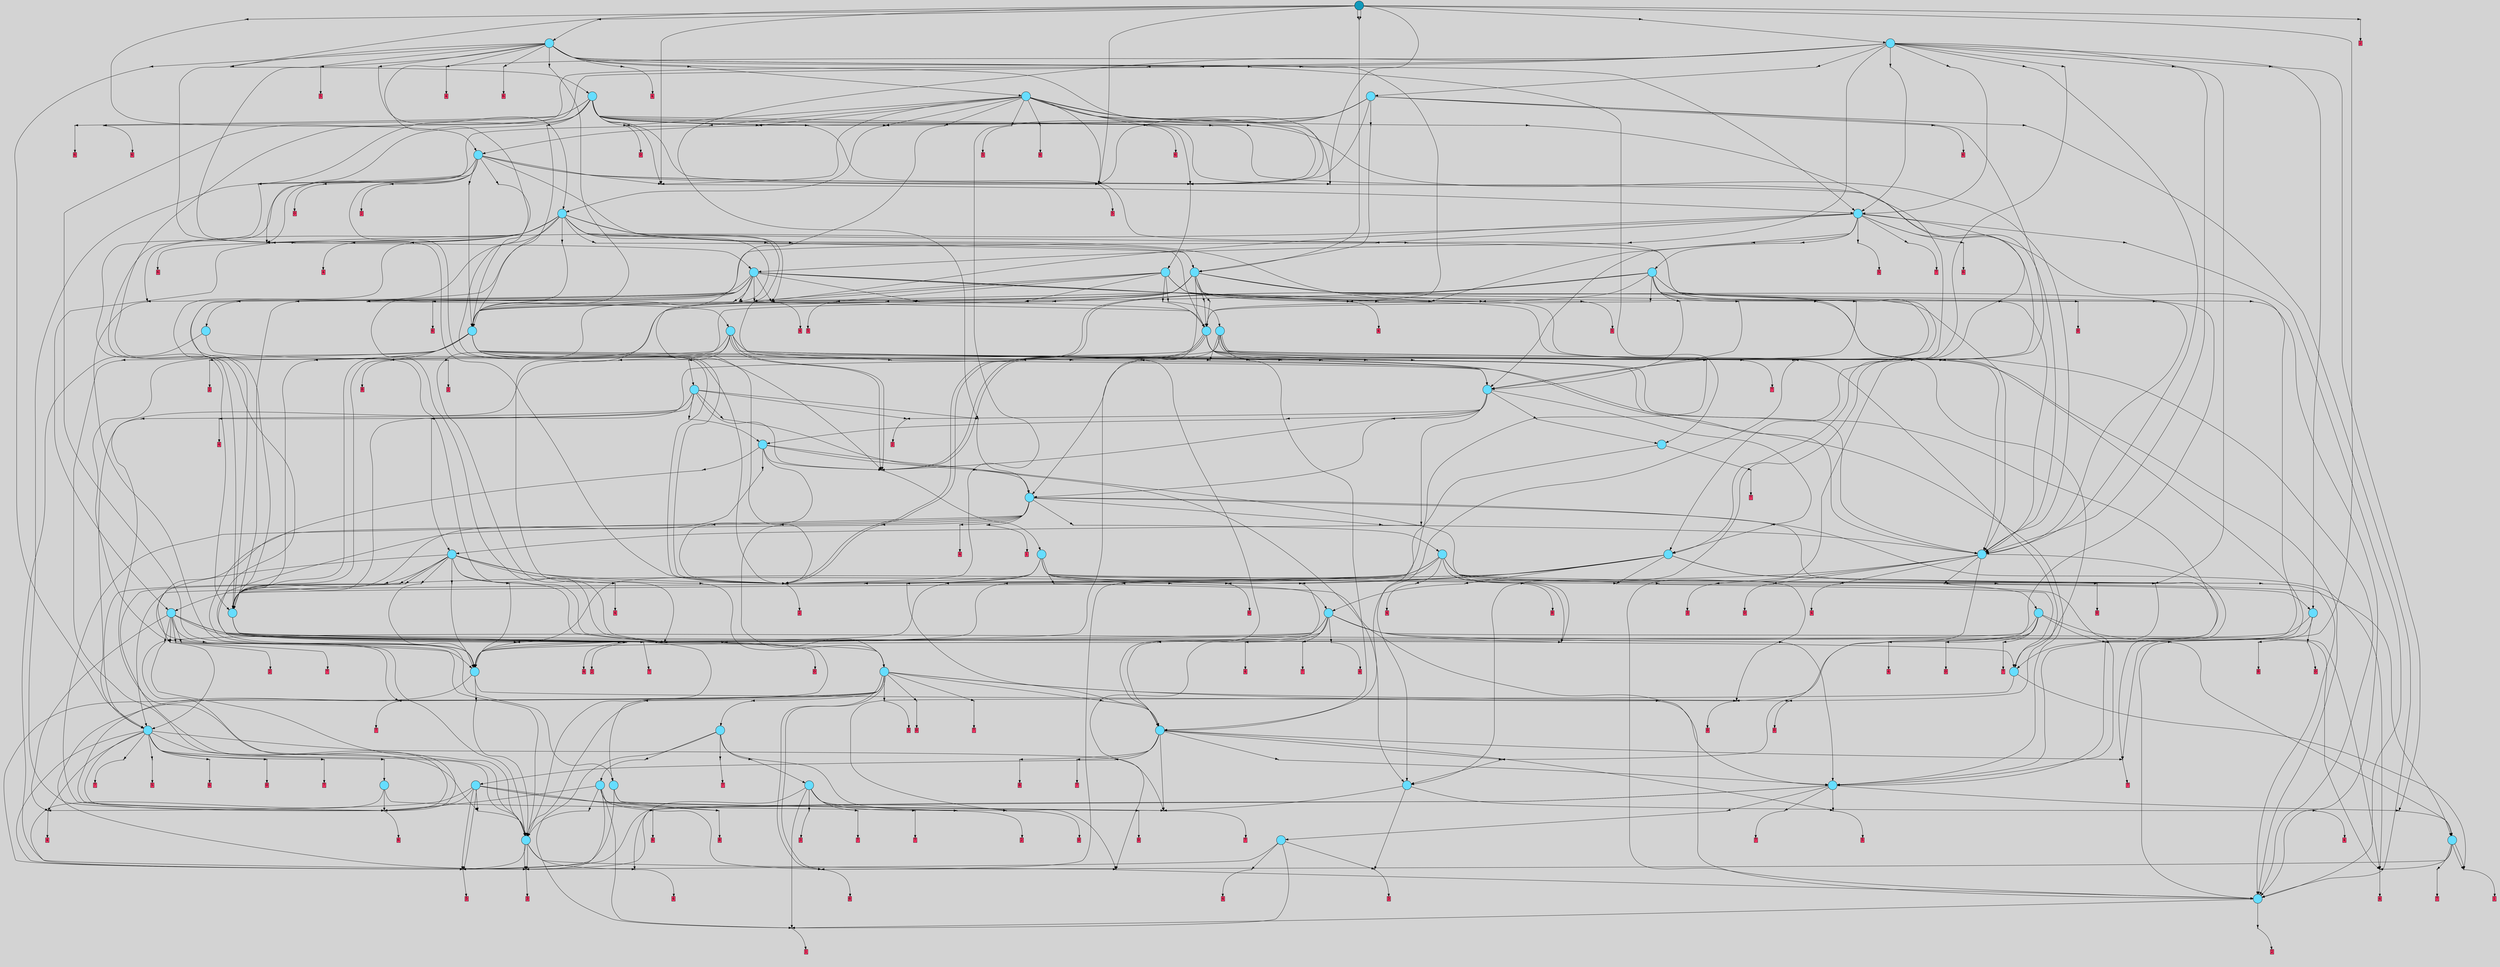 // File exported with GEGELATI v1.3.1
// On the 2024-04-11 16:09:40
// With the File::TPGGraphDotExporter
digraph{
	graph[pad = "0.212, 0.055" bgcolor = lightgray]
	node[shape=circle style = filled label = ""]
		T0 [fillcolor="#66ddff"]
		T1 [fillcolor="#66ddff"]
		T2 [fillcolor="#66ddff"]
		T3 [fillcolor="#66ddff"]
		T5 [fillcolor="#66ddff"]
		T6 [fillcolor="#66ddff"]
		T7 [fillcolor="#66ddff"]
		T8 [fillcolor="#66ddff"]
		T11 [fillcolor="#66ddff"]
		T12 [fillcolor="#66ddff"]
		T19 [fillcolor="#66ddff"]
		T49 [fillcolor="#66ddff"]
		T52 [fillcolor="#66ddff"]
		T61 [fillcolor="#66ddff"]
		T99 [fillcolor="#66ddff"]
		T118 [fillcolor="#66ddff"]
		T145 [fillcolor="#66ddff"]
		T151 [fillcolor="#66ddff"]
		T180 [fillcolor="#66ddff"]
		T213 [fillcolor="#66ddff"]
		T239 [fillcolor="#66ddff"]
		T253 [fillcolor="#66ddff"]
		T353 [fillcolor="#66ddff"]
		T390 [fillcolor="#66ddff"]
		T417 [fillcolor="#66ddff"]
		T447 [fillcolor="#66ddff"]
		T545 [fillcolor="#66ddff"]
		T564 [fillcolor="#66ddff"]
		T662 [fillcolor="#66ddff"]
		T664 [fillcolor="#66ddff"]
		T693 [fillcolor="#66ddff"]
		T806 [fillcolor="#66ddff"]
		T810 [fillcolor="#66ddff"]
		T881 [fillcolor="#66ddff"]
		T901 [fillcolor="#66ddff"]
		T908 [fillcolor="#66ddff"]
		T993 [fillcolor="#66ddff"]
		T1027 [fillcolor="#66ddff"]
		T1092 [fillcolor="#66ddff"]
		T1185 [fillcolor="#66ddff"]
		T1197 [fillcolor="#66ddff"]
		T1247 [fillcolor="#66ddff"]
		T1286 [fillcolor="#66ddff"]
		T1305 [fillcolor="#66ddff"]
		T1379 [fillcolor="#66ddff"]
		T1391 [fillcolor="#66ddff"]
		T1485 [fillcolor="#66ddff"]
		T1713 [fillcolor="#66ddff"]
		T1728 [fillcolor="#66ddff"]
		T1835 [fillcolor="#1199bb"]
		P61135 [fillcolor="#cccccc" shape=point] //
		I61135 [shape=box style=invis label="5|1&3|4#0|1#0|6#1|6&#92;n4|0&4|0#3|3#4|3#4|1&#92;n2|0&3|1#2|7#0|6#0|6&#92;n0|0&0|6#3|5#1|6#0|1&#92;n1|5&1|1#3|5#3|0#4|6&#92;n1|3&3|0#0|4#3|3#4|7&#92;n6|0&1|4#2|4#0|1#2|0&#92;n3|3&3|4#4|1#1|0#2|1&#92;n0|7&4|4#3|6#3|3#2|3&#92;n"]
		P61135 -> I61135[style=invis]
		A21477 [fillcolor="#ff3366" shape=box margin=0.03 width=0 height=0 label="0"]
		T0 -> P61135 -> A21477
		P61136 [fillcolor="#cccccc" shape=point] //
		I61136 [shape=box style=invis label="1|5&0|0#3|7#4|0#1|7&#92;n2|4&3|6#4|0#1|5#2|0&#92;n0|0&3|0#4|0#3|5#4|7&#92;n"]
		P61136 -> I61136[style=invis]
		A21478 [fillcolor="#ff3366" shape=box margin=0.03 width=0 height=0 label="1"]
		T0 -> P61136 -> A21478
		P61137 [fillcolor="#cccccc" shape=point] //
		I61137 [shape=box style=invis label="2|0&1|0#2|7#3|1#4|3&#92;n1|5&1|6#3|2#2|2#4|5&#92;n0|4&0|2#0|7#2|1#0|3&#92;n7|4&2|1#2|2#0|0#3|7&#92;n7|4&0|7#3|5#1|0#2|3&#92;n1|0&0|0#4|2#2|0#4|1&#92;n0|0&0|7#0|3#2|7#0|6&#92;n"]
		P61137 -> I61137[style=invis]
		A21479 [fillcolor="#ff3366" shape=box margin=0.03 width=0 height=0 label="1"]
		T1 -> P61137 -> A21479
		P61138 [fillcolor="#cccccc" shape=point] //
		I61138 [shape=box style=invis label="5|6&0|4#3|6#0|2#2|5&#92;n1|7&0|0#0|5#1|5#0|7&#92;n0|0&1|6#2|2#0|2#2|6&#92;n4|1&2|4#4|6#3|4#4|3&#92;n1|2&1|3#1|6#0|2#2|1&#92;n2|7&1|5#1|7#1|2#1|7&#92;n4|5&3|3#0|2#4|3#1|0&#92;n"]
		P61138 -> I61138[style=invis]
		A21480 [fillcolor="#ff3366" shape=box margin=0.03 width=0 height=0 label="2"]
		T1 -> P61138 -> A21480
		P61139 [fillcolor="#cccccc" shape=point] //
		I61139 [shape=box style=invis label="1|0&2|2#3|3#2|4#0|5&#92;n4|6&1|5#3|6#4|7#2|5&#92;n"]
		P61139 -> I61139[style=invis]
		A21481 [fillcolor="#ff3366" shape=box margin=0.03 width=0 height=0 label="2"]
		T2 -> P61139 -> A21481
		P61140 [fillcolor="#cccccc" shape=point] //
		I61140 [shape=box style=invis label="2|0&1|4#4|6#2|6#0|7&#92;n7|4&0|5#2|3#3|4#0|0&#92;n6|2&0|5#4|0#2|5#0|3&#92;n"]
		P61140 -> I61140[style=invis]
		A21482 [fillcolor="#ff3366" shape=box margin=0.03 width=0 height=0 label="3"]
		T2 -> P61140 -> A21482
		P61141 [fillcolor="#cccccc" shape=point] //
		I61141 [shape=box style=invis label="1|5&3|3#1|4#3|1#2|4&#92;n3|4&4|2#2|5#4|7#0|2&#92;n6|7&3|3#1|3#0|6#1|7&#92;n0|0&4|5#2|7#1|1#2|1&#92;n4|2&1|6#3|1#4|6#4|1&#92;n2|6&1|3#4|0#1|6#1|4&#92;n5|6&4|3#0|2#1|2#3|4&#92;n7|2&3|2#2|1#0|7#4|5&#92;n4|1&4|3#0|7#1|1#2|4&#92;n0|4&3|6#0|7#0|4#0|5&#92;n"]
		P61141 -> I61141[style=invis]
		A21483 [fillcolor="#ff3366" shape=box margin=0.03 width=0 height=0 label="3"]
		T3 -> P61141 -> A21483
		P61142 [fillcolor="#cccccc" shape=point] //
		I61142 [shape=box style=invis label="2|6&0|2#4|4#1|4#4|4&#92;n7|6&4|0#1|7#3|2#2|0&#92;n2|2&1|4#4|4#0|4#2|3&#92;n4|0&4|5#4|3#4|3#2|2&#92;n"]
		P61142 -> I61142[style=invis]
		A21484 [fillcolor="#ff3366" shape=box margin=0.03 width=0 height=0 label="4"]
		T3 -> P61142 -> A21484
		P61143 [fillcolor="#cccccc" shape=point] //
		I61143 [shape=box style=invis label="0|2&0|5#3|2#3|4#1|7&#92;n2|7&2|2#1|2#2|4#2|7&#92;n2|2&0|0#4|3#3|3#4|6&#92;n2|3&1|4#1|4#2|0#2|0&#92;n5|4&3|7#1|4#3|3#4|1&#92;n7|5&4|2#2|6#3|6#2|2&#92;n"]
		P61143 -> I61143[style=invis]
		A21485 [fillcolor="#ff3366" shape=box margin=0.03 width=0 height=0 label="5"]
		T5 -> P61143 -> A21485
		P61144 [fillcolor="#cccccc" shape=point] //
		I61144 [shape=box style=invis label="3|3&4|4#1|5#0|7#1|2&#92;n6|7&4|5#1|1#0|5#0|5&#92;n7|2&2|3#4|2#4|6#3|6&#92;n5|7&0|6#0|0#4|6#1|6&#92;n0|2&4|4#0|0#4|4#4|7&#92;n6|7&0|1#0|7#2|1#4|0&#92;n"]
		P61144 -> I61144[style=invis]
		A21486 [fillcolor="#ff3366" shape=box margin=0.03 width=0 height=0 label="6"]
		T5 -> P61144 -> A21486
		P61145 [fillcolor="#cccccc" shape=point] //
		I61145 [shape=box style=invis label="4|4&0|4#0|0#4|1#1|7&#92;n"]
		P61145 -> I61145[style=invis]
		A21487 [fillcolor="#ff3366" shape=box margin=0.03 width=0 height=0 label="6"]
		T6 -> P61145 -> A21487
		P61146 [fillcolor="#cccccc" shape=point] //
		I61146 [shape=box style=invis label="3|2&3|1#1|2#4|1#0|2&#92;n2|3&4|0#4|1#4|2#4|4&#92;n4|4&2|7#4|4#4|3#0|2&#92;n1|0&3|7#1|1#0|5#3|2&#92;n5|3&3|6#0|7#3|5#1|6&#92;n6|7&0|0#4|2#3|5#2|6&#92;n3|5&1|0#2|2#3|6#2|3&#92;n6|2&2|3#2|6#2|6#0|5&#92;n6|0&2|5#1|0#4|4#0|3&#92;n"]
		P61146 -> I61146[style=invis]
		A21488 [fillcolor="#ff3366" shape=box margin=0.03 width=0 height=0 label="7"]
		T6 -> P61146 -> A21488
		P61147 [fillcolor="#cccccc" shape=point] //
		I61147 [shape=box style=invis label="3|5&2|3#1|0#3|7#2|6&#92;n"]
		P61147 -> I61147[style=invis]
		A21489 [fillcolor="#ff3366" shape=box margin=0.03 width=0 height=0 label="7"]
		T7 -> P61147 -> A21489
		P61148 [fillcolor="#cccccc" shape=point] //
		I61148 [shape=box style=invis label="5|7&0|3#1|6#0|2#3|0&#92;n"]
		P61148 -> I61148[style=invis]
		A21490 [fillcolor="#ff3366" shape=box margin=0.03 width=0 height=0 label="8"]
		T7 -> P61148 -> A21490
		P61149 [fillcolor="#cccccc" shape=point] //
		I61149 [shape=box style=invis label="5|4&1|6#2|3#0|1#1|1&#92;n7|1&4|2#1|1#4|3#4|4&#92;n3|5&0|5#0|2#1|2#1|6&#92;n0|7&2|5#3|7#4|3#3|6&#92;n1|7&2|4#0|7#1|2#3|3&#92;n6|4&0|3#0|6#2|7#1|6&#92;n"]
		P61149 -> I61149[style=invis]
		A21491 [fillcolor="#ff3366" shape=box margin=0.03 width=0 height=0 label="8"]
		T8 -> P61149 -> A21491
		P61150 [fillcolor="#cccccc" shape=point] //
		I61150 [shape=box style=invis label="3|2&3|4#2|2#3|4#4|7&#92;n2|2&2|6#4|7#0|3#2|7&#92;n1|6&1|1#2|1#4|7#1|4&#92;n7|5&0|3#0|4#3|4#0|2&#92;n0|3&4|0#3|3#1|6#2|0&#92;n2|5&2|0#2|7#3|1#0|7&#92;n5|0&2|3#0|2#3|7#1|3&#92;n7|5&1|2#0|0#2|3#0|0&#92;n"]
		P61150 -> I61150[style=invis]
		A21492 [fillcolor="#ff3366" shape=box margin=0.03 width=0 height=0 label="0"]
		T8 -> P61150 -> A21492
		T3 -> P61147
		T5 -> P61135
		T7 -> P61143
		T8 -> P61144
		P61151 [fillcolor="#cccccc" shape=point] //
		I61151 [shape=box style=invis label="1|0&2|2#3|3#2|4#4|5&#92;n2|0&1|6#0|5#4|7#0|2&#92;n"]
		P61151 -> I61151[style=invis]
		T11 -> P61151 -> T1
		T11 -> P61140
		T11 -> P61143
		P61152 [fillcolor="#cccccc" shape=point] //
		I61152 [shape=box style=invis label="2|6&0|2#4|4#1|4#4|4&#92;n4|0&3|5#4|3#4|3#2|2&#92;n2|2&1|4#4|4#0|4#2|3&#92;n7|6&4|0#1|7#3|2#2|0&#92;n"]
		P61152 -> I61152[style=invis]
		A21493 [fillcolor="#ff3366" shape=box margin=0.03 width=0 height=0 label="4"]
		T11 -> P61152 -> A21493
		T11 -> P61140
		T12 -> P61141
		P61153 [fillcolor="#cccccc" shape=point] //
		I61153 [shape=box style=invis label="7|6&4|0#1|7#3|2#2|0&#92;n2|6&0|2#4|4#1|4#4|4&#92;n2|2&1|4#4|4#0|4#2|3&#92;n4|0&4|1#4|3#4|3#2|2&#92;n"]
		P61153 -> I61153[style=invis]
		A21494 [fillcolor="#ff3366" shape=box margin=0.03 width=0 height=0 label="4"]
		T12 -> P61153 -> A21494
		T12 -> P61140
		T12 -> P61137
		T19 -> P61145
		P61154 [fillcolor="#cccccc" shape=point] //
		I61154 [shape=box style=invis label="3|2&3|1#1|2#1|1#0|2&#92;n2|3&4|0#4|1#4|2#4|4&#92;n3|5&1|0#2|2#3|6#2|3&#92;n1|0&3|7#1|1#0|5#3|2&#92;n5|3&3|6#0|7#3|5#1|6&#92;n6|7&0|0#4|2#3|5#2|6&#92;n4|4&2|7#4|4#4|3#0|2&#92;n6|2&2|3#2|6#2|6#0|5&#92;n"]
		P61154 -> I61154[style=invis]
		A21495 [fillcolor="#ff3366" shape=box margin=0.03 width=0 height=0 label="7"]
		T19 -> P61154 -> A21495
		T19 -> P61136
		P61155 [fillcolor="#cccccc" shape=point] //
		I61155 [shape=box style=invis label="1|6&1|7#4|7#4|0#4|3&#92;n1|3&1|7#3|7#0|5#3|5&#92;n6|5&2|2#0|3#1|7#2|6&#92;n4|4&2|2#2|6#0|1#0|3&#92;n1|5&4|6#2|5#3|6#0|6&#92;n"]
		P61155 -> I61155[style=invis]
		A21496 [fillcolor="#ff3366" shape=box margin=0.03 width=0 height=0 label="4"]
		T19 -> P61155 -> A21496
		T19 -> P61136
		P61156 [fillcolor="#cccccc" shape=point] //
		I61156 [shape=box style=invis label="6|7&0|1#0|7#2|1#4|0&#92;n7|0&2|4#0|5#1|5#3|0&#92;n6|7&4|5#1|1#0|5#0|5&#92;n3|3&4|4#1|5#0|7#1|2&#92;n7|3&3|0#3|0#2|0#2|7&#92;n0|7&0|2#0|2#4|1#4|2&#92;n5|7&0|6#0|0#4|6#1|2&#92;n0|2&4|4#0|0#4|4#4|7&#92;n"]
		P61156 -> I61156[style=invis]
		T49 -> P61156 -> T19
		P61157 [fillcolor="#cccccc" shape=point] //
		I61157 [shape=box style=invis label="3|2&3|1#1|2#2|1#0|2&#92;n2|3&4|0#4|1#4|2#4|4&#92;n5|3&3|6#0|7#3|5#1|6&#92;n0|5&3|0#1|2#3|2#0|4&#92;n1|0&3|7#1|1#0|5#3|2&#92;n4|4&2|7#4|4#4|3#0|2&#92;n6|7&0|0#4|2#3|6#2|6&#92;n3|5&1|0#2|2#3|6#2|3&#92;n6|2&2|3#2|6#2|6#0|5&#92;n"]
		P61157 -> I61157[style=invis]
		T49 -> P61157 -> T12
		T49 -> P61143
		T49 -> P61140
		P61158 [fillcolor="#cccccc" shape=point] //
		I61158 [shape=box style=invis label="2|2&0|0#4|2#2|3#4|6&#92;n5|4&3|7#1|4#3|3#4|1&#92;n7|3&4|4#2|6#3|1#2|2&#92;n0|2&0|5#3|2#3|4#0|7&#92;n6|0&3|5#0|5#0|7#0|5&#92;n"]
		P61158 -> I61158[style=invis]
		A21497 [fillcolor="#ff3366" shape=box margin=0.03 width=0 height=0 label="5"]
		T49 -> P61158 -> A21497
		P61159 [fillcolor="#cccccc" shape=point] //
		I61159 [shape=box style=invis label="0|4&0|5#2|3#4|3#4|5&#92;n2|0&1|7#4|7#4|5#1|7&#92;n"]
		P61159 -> I61159[style=invis]
		A21498 [fillcolor="#ff3366" shape=box margin=0.03 width=0 height=0 label="7"]
		T49 -> P61159 -> A21498
		T52 -> P61152
		P61160 [fillcolor="#cccccc" shape=point] //
		I61160 [shape=box style=invis label="0|0&1|4#4|1#0|2#2|5&#92;n7|3&4|5#3|5#3|0#2|5&#92;n"]
		P61160 -> I61160[style=invis]
		A21499 [fillcolor="#ff3366" shape=box margin=0.03 width=0 height=0 label="3"]
		T52 -> P61160 -> A21499
		P61161 [fillcolor="#cccccc" shape=point] //
		I61161 [shape=box style=invis label="6|2&0|2#4|0#0|1#3|1&#92;n3|2&3|1#1|2#4|1#0|2&#92;n2|3&4|0#4|1#4|2#4|4&#92;n4|4&2|7#4|4#4|3#4|2&#92;n6|0&2|5#1|0#4|4#0|3&#92;n5|3&3|6#0|7#3|5#1|6&#92;n6|7&0|0#4|2#3|5#2|6&#92;n3|5&1|0#2|2#3|6#2|3&#92;n6|2&2|3#2|6#2|6#0|5&#92;n1|0&3|7#1|1#0|5#3|2&#92;n"]
		P61161 -> I61161[style=invis]
		A21500 [fillcolor="#ff3366" shape=box margin=0.03 width=0 height=0 label="7"]
		T52 -> P61161 -> A21500
		P61162 [fillcolor="#cccccc" shape=point] //
		I61162 [shape=box style=invis label="1|0&3|5#3|2#0|4#0|5&#92;n4|6&1|5#3|6#4|7#2|5&#92;n"]
		P61162 -> I61162[style=invis]
		A21501 [fillcolor="#ff3366" shape=box margin=0.03 width=0 height=0 label="2"]
		T52 -> P61162 -> A21501
		P61163 [fillcolor="#cccccc" shape=point] //
		I61163 [shape=box style=invis label="3|7&4|0#3|7#4|3#2|0&#92;n6|0&0|7#4|0#0|5#2|6&#92;n"]
		P61163 -> I61163[style=invis]
		A21502 [fillcolor="#ff3366" shape=box margin=0.03 width=0 height=0 label="7"]
		T52 -> P61163 -> A21502
		T52 -> P61137
		T61 -> P61137
		T61 -> P61148
		T61 -> P61140
		P61164 [fillcolor="#cccccc" shape=point] //
		I61164 [shape=box style=invis label="3|3&4|1#1|4#1|7#3|6&#92;n3|0&3|7#0|7#4|0#1|3&#92;n3|3&4|4#1|5#1|7#1|6&#92;n0|2&4|4#0|0#4|4#4|7&#92;n7|2&2|3#4|2#4|6#3|6&#92;n"]
		P61164 -> I61164[style=invis]
		A21503 [fillcolor="#ff3366" shape=box margin=0.03 width=0 height=0 label="6"]
		T61 -> P61164 -> A21503
		P61165 [fillcolor="#cccccc" shape=point] //
		I61165 [shape=box style=invis label="2|5&2|2#0|3#1|7#2|6&#92;n0|0&4|1#0|0#2|2#3|4&#92;n1|6&1|7#4|7#4|0#4|3&#92;n1|3&1|7#3|7#0|5#3|5&#92;n4|4&2|2#2|6#0|1#0|3&#92;n1|5&4|6#2|5#3|6#0|6&#92;n"]
		P61165 -> I61165[style=invis]
		T61 -> P61165 -> T11
		T61 -> P61144
		P61166 [fillcolor="#cccccc" shape=point] //
		I61166 [shape=box style=invis label="3|0&3|7#1|1#2|2#2|2&#92;n7|7&3|6#1|2#3|4#2|0&#92;n4|0&3|2#3|5#0|3#4|0&#92;n"]
		P61166 -> I61166[style=invis]
		T99 -> P61166 -> T11
		P61167 [fillcolor="#cccccc" shape=point] //
		I61167 [shape=box style=invis label="6|0&1|4#2|4#0|1#2|0&#92;n4|0&4|0#3|3#4|3#4|1&#92;n2|0&3|1#2|7#0|6#0|6&#92;n0|0&0|6#3|5#1|6#0|1&#92;n6|0&3|4#1|0#3|0#4|7&#92;n1|5&1|1#3|5#3|0#4|6&#92;n3|3&3|4#4|1#1|0#2|1&#92;n5|1&3|4#0|1#0|6#1|6&#92;n4|0&3|7#4|1#3|7#2|4&#92;n0|7&4|4#3|6#3|3#2|3&#92;n"]
		P61167 -> I61167[style=invis]
		A21504 [fillcolor="#ff3366" shape=box margin=0.03 width=0 height=0 label="0"]
		T99 -> P61167 -> A21504
		T99 -> P61144
		P61168 [fillcolor="#cccccc" shape=point] //
		I61168 [shape=box style=invis label="2|6&0|2#1|4#1|4#4|4&#92;n4|0&3|4#4|3#4|3#2|2&#92;n6|6&4|6#2|1#2|5#1|7&#92;n7|1&0|5#2|7#1|2#2|3&#92;n2|2&1|4#4|4#0|4#2|3&#92;n7|6&4|0#1|7#3|1#2|0&#92;n"]
		P61168 -> I61168[style=invis]
		A21505 [fillcolor="#ff3366" shape=box margin=0.03 width=0 height=0 label="4"]
		T118 -> P61168 -> A21505
		P61169 [fillcolor="#cccccc" shape=point] //
		I61169 [shape=box style=invis label="3|0&2|3#1|0#3|7#2|6&#92;n"]
		P61169 -> I61169[style=invis]
		A21506 [fillcolor="#ff3366" shape=box margin=0.03 width=0 height=0 label="7"]
		T118 -> P61169 -> A21506
		P61170 [fillcolor="#cccccc" shape=point] //
		I61170 [shape=box style=invis label="0|2&0|5#3|2#3|4#1|7&#92;n3|2&3|6#0|5#4|6#2|6&#92;n5|4&3|7#1|4#3|3#4|1&#92;n2|3&1|4#1|4#2|0#2|0&#92;n2|2&0|0#4|3#3|3#4|6&#92;n7|5&4|2#1|6#3|6#2|2&#92;n"]
		P61170 -> I61170[style=invis]
		A21507 [fillcolor="#ff3366" shape=box margin=0.03 width=0 height=0 label="5"]
		T118 -> P61170 -> A21507
		P61171 [fillcolor="#cccccc" shape=point] //
		I61171 [shape=box style=invis label="6|7&4|5#1|1#0|5#0|5&#92;n3|3&4|4#1|5#0|7#1|2&#92;n7|2&2|3#4|2#4|6#3|6&#92;n5|7&0|6#0|0#4|6#1|6&#92;n1|7&1|6#0|3#1|3#4|6&#92;n0|2&4|4#0|0#4|4#4|7&#92;n"]
		P61171 -> I61171[style=invis]
		A21508 [fillcolor="#ff3366" shape=box margin=0.03 width=0 height=0 label="6"]
		T118 -> P61171 -> A21508
		P61172 [fillcolor="#cccccc" shape=point] //
		I61172 [shape=box style=invis label="7|5&1|2#0|0#2|3#0|0&#92;n2|5&2|0#2|7#3|1#0|7&#92;n7|2&4|3#1|0#4|6#3|2&#92;n0|3&4|0#3|3#1|6#2|0&#92;n3|2&3|4#2|2#3|4#4|7&#92;n2|2&2|6#4|7#1|3#2|7&#92;n"]
		P61172 -> I61172[style=invis]
		A21509 [fillcolor="#ff3366" shape=box margin=0.03 width=0 height=0 label="0"]
		T118 -> P61172 -> A21509
		T118 -> P61143
		P61173 [fillcolor="#cccccc" shape=point] //
		I61173 [shape=box style=invis label="0|7&2|5#1|4#3|7#2|7&#92;n5|3&0|1#0|1#3|2#1|4&#92;n1|7&2|2#0|0#0|0#3|1&#92;n7|6&3|1#0|7#0|7#4|6&#92;n6|1&2|4#0|5#1|0#4|1&#92;n3|6&1|5#1|1#4|5#3|2&#92;n5|3&0|7#0|1#0|1#3|3&#92;n"]
		P61173 -> I61173[style=invis]
		T118 -> P61173 -> T5
		P61174 [fillcolor="#cccccc" shape=point] //
		I61174 [shape=box style=invis label="6|0&0|7#4|0#0|5#2|6&#92;n3|1&4|0#3|7#4|3#2|0&#92;n"]
		P61174 -> I61174[style=invis]
		A21510 [fillcolor="#ff3366" shape=box margin=0.03 width=0 height=0 label="7"]
		T118 -> P61174 -> A21510
		T118 -> P61144
		P61175 [fillcolor="#cccccc" shape=point] //
		I61175 [shape=box style=invis label="5|6&3|0#4|5#0|4#4|2&#92;n7|7&3|6#1|2#3|4#2|0&#92;n4|0&3|2#3|5#0|3#4|0&#92;n"]
		P61175 -> I61175[style=invis]
		T118 -> P61175 -> T11
		T118 -> P61147
		T145 -> P61162
		P61176 [fillcolor="#cccccc" shape=point] //
		I61176 [shape=box style=invis label="6|0&0|7#4|0#0|5#2|6&#92;n3|7&4|0#2|7#4|3#2|0&#92;n"]
		P61176 -> I61176[style=invis]
		T145 -> P61176 -> T52
		T145 -> P61137
		P61177 [fillcolor="#cccccc" shape=point] //
		I61177 [shape=box style=invis label="6|2&0|1#1|4#4|5#2|1&#92;n5|4&2|0#4|4#2|4#1|5&#92;n5|0&0|2#4|6#4|6#0|1&#92;n"]
		P61177 -> I61177[style=invis]
		T145 -> P61177 -> T61
		P61178 [fillcolor="#cccccc" shape=point] //
		I61178 [shape=box style=invis label="3|5&2|3#1|0#3|7#2|4&#92;n3|2&1|7#3|1#2|4#3|1&#92;n"]
		P61178 -> I61178[style=invis]
		A21511 [fillcolor="#ff3366" shape=box margin=0.03 width=0 height=0 label="7"]
		T145 -> P61178 -> A21511
		T151 -> P61144
		T151 -> P61175
		P61179 [fillcolor="#cccccc" shape=point] //
		I61179 [shape=box style=invis label="6|0&3|4#1|0#3|0#4|7&#92;n1|5&1|1#3|5#3|0#4|6&#92;n2|0&3|1#2|7#0|6#0|6&#92;n0|0&0|6#3|7#1|6#0|1&#92;n6|0&1|4#2|4#0|1#2|0&#92;n4|0&4|0#3|5#4|3#4|1&#92;n3|3&3|4#4|1#1|0#2|1&#92;n5|1&3|4#0|1#0|6#1|6&#92;n4|0&3|7#4|1#3|7#2|4&#92;n0|7&4|4#3|6#3|3#2|3&#92;n"]
		P61179 -> I61179[style=invis]
		A21512 [fillcolor="#ff3366" shape=box margin=0.03 width=0 height=0 label="0"]
		T151 -> P61179 -> A21512
		T151 -> P61151
		T151 -> P61143
		T151 -> P61145
		T151 -> P61143
		T151 -> P61147
		T151 -> P61168
		T180 -> P61147
		P61180 [fillcolor="#cccccc" shape=point] //
		I61180 [shape=box style=invis label="3|3&4|4#1|5#0|7#1|2&#92;n6|7&4|5#1|1#0|5#0|5&#92;n7|2&2|7#4|2#4|6#3|6&#92;n0|2&4|4#0|0#4|4#4|7&#92;n5|7&0|6#0|0#4|6#1|6&#92;n6|7&0|1#0|7#2|1#4|0&#92;n"]
		P61180 -> I61180[style=invis]
		T180 -> P61180 -> T3
		P61181 [fillcolor="#cccccc" shape=point] //
		I61181 [shape=box style=invis label="3|2&3|1#1|2#2|1#0|2&#92;n2|3&4|0#4|1#4|2#4|4&#92;n4|4&2|7#4|4#4|3#0|2&#92;n1|0&3|7#1|1#0|5#3|2&#92;n3|5&1|0#2|2#3|6#2|3&#92;n6|7&0|0#4|2#3|5#2|6&#92;n5|3&3|6#0|7#3|5#1|6&#92;n6|2&2|3#2|6#2|6#0|5&#92;n"]
		P61181 -> I61181[style=invis]
		A21513 [fillcolor="#ff3366" shape=box margin=0.03 width=0 height=0 label="7"]
		T180 -> P61181 -> A21513
		T180 -> P61158
		P61182 [fillcolor="#cccccc" shape=point] //
		I61182 [shape=box style=invis label="5|1&0|3#1|6#0|2#3|0&#92;n2|5&2|3#0|4#0|7#1|7&#92;n"]
		P61182 -> I61182[style=invis]
		A21514 [fillcolor="#ff3366" shape=box margin=0.03 width=0 height=0 label="8"]
		T180 -> P61182 -> A21514
		P61183 [fillcolor="#cccccc" shape=point] //
		I61183 [shape=box style=invis label="6|2&0|6#4|0#0|1#3|1&#92;n4|4&2|7#1|4#4|3#4|2&#92;n6|7&0|0#4|2#3|0#2|6&#92;n4|2&0|4#3|1#3|5#3|7&#92;n6|2&3|3#2|6#2|6#4|5&#92;n1|0&3|7#2|1#0|5#3|2&#92;n"]
		P61183 -> I61183[style=invis]
		A21515 [fillcolor="#ff3366" shape=box margin=0.03 width=0 height=0 label="7"]
		T180 -> P61183 -> A21515
		P61184 [fillcolor="#cccccc" shape=point] //
		I61184 [shape=box style=invis label="1|0&2|2#3|3#2|4#4|5&#92;n7|5&1|7#1|3#3|6#0|0&#92;n"]
		P61184 -> I61184[style=invis]
		T180 -> P61184 -> T151
		P61185 [fillcolor="#cccccc" shape=point] //
		I61185 [shape=box style=invis label="5|4&3|7#1|4#3|3#4|1&#92;n1|2&2|2#0|0#0|1#1|7&#92;n2|2&0|0#4|2#2|3#4|6&#92;n6|0&3|5#0|5#0|7#0|5&#92;n0|2&0|5#3|2#3|4#0|7&#92;n7|2&4|4#2|6#3|1#2|2&#92;n"]
		P61185 -> I61185[style=invis]
		T180 -> P61185 -> T49
		P61186 [fillcolor="#cccccc" shape=point] //
		I61186 [shape=box style=invis label="5|4&3|7#1|4#3|3#4|1&#92;n1|6&2|2#0|0#0|1#1|7&#92;n2|2&0|0#4|2#2|3#4|6&#92;n7|2&4|4#2|6#3|1#2|2&#92;n6|0&3|5#0|5#0|7#0|4&#92;n0|2&0|5#3|2#3|4#0|7&#92;n"]
		P61186 -> I61186[style=invis]
		T213 -> P61186 -> T49
		P61187 [fillcolor="#cccccc" shape=point] //
		I61187 [shape=box style=invis label="6|7&0|1#0|7#2|1#4|0&#92;n0|7&0|2#0|2#4|1#4|2&#92;n3|0&2|5#1|3#4|1#4|1&#92;n0|2&4|4#0|6#4|4#4|1&#92;n7|3&3|0#3|0#2|0#2|7&#92;n6|7&4|5#2|1#0|5#0|5&#92;n3|3&4|4#1|5#0|7#1|6&#92;n5|7&0|6#0|0#4|6#1|2&#92;n"]
		P61187 -> I61187[style=invis]
		T213 -> P61187 -> T19
		T213 -> P61151
		P61188 [fillcolor="#cccccc" shape=point] //
		I61188 [shape=box style=invis label="4|1&2|4#3|2#4|3#3|2&#92;n2|4&2|1#4|2#2|1#4|7&#92;n3|0&0|7#0|5#1|0#1|6&#92;n7|5&2|2#0|4#4|7#2|6&#92;n6|4&3|1#3|6#1|4#4|2&#92;n4|4&2|2#2|6#0|1#0|3&#92;n"]
		P61188 -> I61188[style=invis]
		A21516 [fillcolor="#ff3366" shape=box margin=0.03 width=0 height=0 label="4"]
		T213 -> P61188 -> A21516
		P61189 [fillcolor="#cccccc" shape=point] //
		I61189 [shape=box style=invis label="2|0&3|4#1|3#3|2#4|7&#92;n3|6&2|0#0|0#0|5#1|5&#92;n7|2&2|6#4|7#4|3#2|7&#92;n3|2&3|4#2|2#1|4#4|7&#92;n0|3&4|0#3|3#1|6#2|0&#92;n1|4&1|0#1|2#4|2#0|4&#92;n7|5&0|3#1|4#3|4#0|2&#92;n7|2&4|0#1|0#4|6#3|2&#92;n7|5&1|2#0|0#2|3#0|0&#92;n2|5&2|0#2|7#3|1#0|7&#92;n"]
		P61189 -> I61189[style=invis]
		A21517 [fillcolor="#ff3366" shape=box margin=0.03 width=0 height=0 label="0"]
		T213 -> P61189 -> A21517
		P61190 [fillcolor="#cccccc" shape=point] //
		I61190 [shape=box style=invis label="5|1&3|0#1|6#2|7#3|4&#92;n4|4&0|5#4|0#0|0#3|1&#92;n0|0&0|3#2|6#0|4#4|6&#92;n6|5&2|1#1|2#4|2#3|6&#92;n1|5&2|2#1|7#3|7#4|4&#92;n4|4&3|3#4|1#3|3#3|0&#92;n"]
		P61190 -> I61190[style=invis]
		A21518 [fillcolor="#ff3366" shape=box margin=0.03 width=0 height=0 label="7"]
		T213 -> P61190 -> A21518
		P61191 [fillcolor="#cccccc" shape=point] //
		I61191 [shape=box style=invis label="7|7&3|6#1|2#3|4#2|0&#92;n5|6&3|0#4|5#0|4#4|2&#92;n4|0&3|2#3|5#0|3#1|0&#92;n"]
		P61191 -> I61191[style=invis]
		T239 -> P61191 -> T11
		P61192 [fillcolor="#cccccc" shape=point] //
		I61192 [shape=box style=invis label="7|0&1|6#1|5#4|7#0|7&#92;n"]
		P61192 -> I61192[style=invis]
		T239 -> P61192 -> T145
		T239 -> P61145
		P61193 [fillcolor="#cccccc" shape=point] //
		I61193 [shape=box style=invis label="7|3&0|6#2|7#0|2#0|6&#92;n1|0&3|5#2|7#4|2#4|6&#92;n3|4&2|7#0|3#1|6#4|7&#92;n"]
		P61193 -> I61193[style=invis]
		A21519 [fillcolor="#ff3366" shape=box margin=0.03 width=0 height=0 label="3"]
		T239 -> P61193 -> A21519
		P61194 [fillcolor="#cccccc" shape=point] //
		I61194 [shape=box style=invis label="5|4&3|7#1|4#3|3#4|1&#92;n1|6&2|2#0|0#0|1#1|7&#92;n2|2&0|0#4|2#2|3#4|6&#92;n7|2&4|4#2|6#3|1#2|2&#92;n0|2&0|5#3|2#3|4#0|7&#92;n6|0&3|5#0|5#0|7#0|5&#92;n"]
		P61194 -> I61194[style=invis]
		T239 -> P61194 -> T49
		P61195 [fillcolor="#cccccc" shape=point] //
		I61195 [shape=box style=invis label="4|4&2|6#2|1#2|4#2|1&#92;n1|7&3|1#4|3#2|4#2|1&#92;n6|0&0|7#4|3#0|5#4|6&#92;n"]
		P61195 -> I61195[style=invis]
		T239 -> P61195 -> T180
		P61196 [fillcolor="#cccccc" shape=point] //
		I61196 [shape=box style=invis label="6|0&1|4#2|4#0|1#2|3&#92;n3|3&3|4#4|1#1|0#2|1&#92;n0|0&0|6#3|5#1|6#0|1&#92;n4|0&3|7#4|1#3|7#2|4&#92;n1|5&1|1#3|5#3|0#4|6&#92;n2|0&3|1#2|7#0|6#0|6&#92;n5|1&3|4#0|1#0|6#1|6&#92;n5|3&0|1#1|4#1|0#3|6&#92;n6|0&3|4#1|0#3|0#4|7&#92;n0|7&4|4#3|6#3|3#2|3&#92;n"]
		P61196 -> I61196[style=invis]
		A21520 [fillcolor="#ff3366" shape=box margin=0.03 width=0 height=0 label="0"]
		T239 -> P61196 -> A21520
		T239 -> P61145
		P61197 [fillcolor="#cccccc" shape=point] //
		I61197 [shape=box style=invis label="7|0&0|5#0|6#0|0#3|6&#92;n6|2&0|6#2|0#1|5#2|1&#92;n"]
		P61197 -> I61197[style=invis]
		A21521 [fillcolor="#ff3366" shape=box margin=0.03 width=0 height=0 label="7"]
		T239 -> P61197 -> A21521
		P61198 [fillcolor="#cccccc" shape=point] //
		I61198 [shape=box style=invis label="3|5&1|0#2|2#3|6#2|3&#92;n2|3&4|0#4|1#4|2#4|4&#92;n3|2&3|1#4|2#1|1#0|2&#92;n5|3&3|6#0|7#3|5#1|6&#92;n6|7&0|0#4|2#3|5#2|6&#92;n4|4&2|7#4|4#4|3#0|2&#92;n6|2&2|3#2|6#2|6#0|5&#92;n"]
		P61198 -> I61198[style=invis]
		A21522 [fillcolor="#ff3366" shape=box margin=0.03 width=0 height=0 label="7"]
		T239 -> P61198 -> A21522
		P61199 [fillcolor="#cccccc" shape=point] //
		I61199 [shape=box style=invis label="6|0&1|4#2|4#0|1#2|0&#92;n4|2&4|0#3|3#4|3#4|1&#92;n1|5&1|1#3|5#3|0#4|6&#92;n0|0&0|6#3|5#1|6#0|1&#92;n6|0&3|4#1|0#3|0#4|7&#92;n2|0&3|1#2|7#0|6#0|6&#92;n5|1&3|4#0|1#0|6#1|6&#92;n4|0&3|7#4|1#3|7#2|4&#92;n0|7&4|4#3|6#3|3#2|3&#92;n"]
		P61199 -> I61199[style=invis]
		A21523 [fillcolor="#ff3366" shape=box margin=0.03 width=0 height=0 label="0"]
		T239 -> P61199 -> A21523
		T239 -> P61140
		T239 -> P61143
		P61200 [fillcolor="#cccccc" shape=point] //
		I61200 [shape=box style=invis label="3|4&2|4#0|3#1|6#4|7&#92;n1|0&3|5#2|7#4|2#4|6&#92;n"]
		P61200 -> I61200[style=invis]
		A21524 [fillcolor="#ff3366" shape=box margin=0.03 width=0 height=0 label="3"]
		T253 -> P61200 -> A21524
		T253 -> P61180
		T253 -> P61181
		P61201 [fillcolor="#cccccc" shape=point] //
		I61201 [shape=box style=invis label="6|7&0|2#3|6#3|4#3|2&#92;n0|0&4|7#3|4#3|1#4|5&#92;n"]
		P61201 -> I61201[style=invis]
		T253 -> P61201 -> T213
		P61202 [fillcolor="#cccccc" shape=point] //
		I61202 [shape=box style=invis label="6|0&1|4#2|4#0|1#2|3&#92;n4|0&4|0#3|3#4|3#4|1&#92;n3|3&3|4#4|1#1|0#2|1&#92;n0|0&0|6#3|5#1|6#0|1&#92;n6|0&3|4#1|0#3|0#4|7&#92;n1|5&1|1#3|5#3|0#4|6&#92;n2|0&3|1#2|7#0|6#0|6&#92;n5|1&3|4#0|1#0|6#1|6&#92;n4|0&3|7#4|1#3|7#2|4&#92;n0|7&4|4#3|6#3|3#2|3&#92;n"]
		P61202 -> I61202[style=invis]
		A21525 [fillcolor="#ff3366" shape=box margin=0.03 width=0 height=0 label="0"]
		T253 -> P61202 -> A21525
		P61203 [fillcolor="#cccccc" shape=point] //
		I61203 [shape=box style=invis label="1|5&4|6#2|5#3|6#0|6&#92;n1|3&1|7#3|7#0|5#3|5&#92;n6|5&2|2#0|5#1|7#2|6&#92;n1|6&1|7#4|7#4|0#4|3&#92;n"]
		P61203 -> I61203[style=invis]
		A21526 [fillcolor="#ff3366" shape=box margin=0.03 width=0 height=0 label="4"]
		T253 -> P61203 -> A21526
		T253 -> P61144
		P61204 [fillcolor="#cccccc" shape=point] //
		I61204 [shape=box style=invis label="5|4&0|1#1|0#0|0#1|0&#92;n6|4&2|1#4|7#4|5#0|0&#92;n4|4&2|5#1|7#1|7#0|0&#92;n7|6&4|0#4|3#3|5#2|5&#92;n4|3&1|6#4|0#4|5#1|2&#92;n1|4&2|1#0|4#0|0#1|7&#92;n4|6&1|0#3|3#0|7#2|2&#92;n6|0&1|0#1|3#3|0#0|3&#92;n"]
		P61204 -> I61204[style=invis]
		T353 -> P61204 -> T239
		P61205 [fillcolor="#cccccc" shape=point] //
		I61205 [shape=box style=invis label="2|0&3|4#1|3#3|2#4|7&#92;n3|6&3|0#0|0#0|5#1|5&#92;n2|5&2|0#2|7#3|1#0|7&#92;n7|3&2|6#1|0#4|4#3|0&#92;n0|3&4|0#3|3#1|6#2|0&#92;n1|4&1|0#1|2#4|2#2|4&#92;n7|5&0|3#1|4#3|4#0|2&#92;n7|5&1|2#0|0#2|3#0|0&#92;n7|2&2|6#4|7#4|3#2|7&#92;n3|2&3|4#2|2#1|4#4|7&#92;n"]
		P61205 -> I61205[style=invis]
		A21527 [fillcolor="#ff3366" shape=box margin=0.03 width=0 height=0 label="0"]
		T353 -> P61205 -> A21527
		P61206 [fillcolor="#cccccc" shape=point] //
		I61206 [shape=box style=invis label="5|6&3|3#4|5#0|4#4|2&#92;n4|0&3|2#3|5#4|3#4|0&#92;n7|7&3|6#1|2#3|7#2|0&#92;n"]
		P61206 -> I61206[style=invis]
		T353 -> P61206 -> T11
		P61207 [fillcolor="#cccccc" shape=point] //
		I61207 [shape=box style=invis label="5|4&3|7#1|4#3|3#4|1&#92;n5|5&0|3#4|4#1|4#4|7&#92;n2|7&0|0#4|3#3|3#4|6&#92;n7|4&1|1#4|3#0|6#4|5&#92;n1|0&4|4#0|2#4|7#2|2&#92;n7|7&2|4#3|3#0|1#3|4&#92;n2|7&4|2#1|2#2|4#2|1&#92;n"]
		P61207 -> I61207[style=invis]
		T353 -> P61207 -> T118
		P61208 [fillcolor="#cccccc" shape=point] //
		I61208 [shape=box style=invis label="7|7&3|6#2|7#3|5#2|1&#92;n6|7&2|1#3|6#1|7#3|6&#92;n1|0&4|4#1|6#3|6#0|3&#92;n"]
		P61208 -> I61208[style=invis]
		A21528 [fillcolor="#ff3366" shape=box margin=0.03 width=0 height=0 label="2"]
		T353 -> P61208 -> A21528
		P61209 [fillcolor="#cccccc" shape=point] //
		I61209 [shape=box style=invis label="6|0&0|1#0|1#3|6#3|3&#92;n2|6&3|3#3|7#1|1#3|2&#92;n3|7&3|6#1|6#2|0#1|5&#92;n"]
		P61209 -> I61209[style=invis]
		T353 -> P61209 -> T0
		P61210 [fillcolor="#cccccc" shape=point] //
		I61210 [shape=box style=invis label="3|2&3|1#1|2#2|1#0|2&#92;n2|3&4|0#4|1#4|2#4|4&#92;n4|4&2|7#4|4#4|3#0|2&#92;n6|7&0|0#4|2#3|5#2|6&#92;n3|5&1|0#2|2#3|6#2|3&#92;n1|0&3|7#2|1#0|5#3|2&#92;n5|3&3|6#0|7#3|5#1|6&#92;n6|2&2|3#2|6#2|6#0|5&#92;n"]
		P61210 -> I61210[style=invis]
		A21529 [fillcolor="#ff3366" shape=box margin=0.03 width=0 height=0 label="7"]
		T353 -> P61210 -> A21529
		T353 -> P61168
		P61211 [fillcolor="#cccccc" shape=point] //
		I61211 [shape=box style=invis label="6|4&4|5#0|1#1|0#0|3&#92;n7|0&0|5#3|7#4|4#1|6&#92;n1|5&3|7#3|7#1|7#2|5&#92;n"]
		P61211 -> I61211[style=invis]
		A21530 [fillcolor="#ff3366" shape=box margin=0.03 width=0 height=0 label="4"]
		T353 -> P61211 -> A21530
		P61212 [fillcolor="#cccccc" shape=point] //
		I61212 [shape=box style=invis label="4|7&2|7#1|4#3|1#2|1&#92;n4|4&0|6#1|6#3|0#3|4&#92;n0|5&3|1#1|1#2|2#3|3&#92;n7|0&4|4#2|6#1|1#3|0&#92;n"]
		P61212 -> I61212[style=invis]
		T353 -> P61212 -> T99
		T390 -> P61204
		T390 -> P61205
		P61213 [fillcolor="#cccccc" shape=point] //
		I61213 [shape=box style=invis label="4|0&3|2#3|5#4|3#4|0&#92;n5|6&3|0#4|5#0|4#4|2&#92;n7|7&3|6#1|2#3|7#2|0&#92;n"]
		P61213 -> I61213[style=invis]
		T390 -> P61213 -> T11
		T390 -> P61155
		P61214 [fillcolor="#cccccc" shape=point] //
		I61214 [shape=box style=invis label="7|7&3|7#2|7#3|5#2|1&#92;n1|0&4|4#1|6#3|6#0|3&#92;n6|7&2|1#3|6#1|7#3|6&#92;n"]
		P61214 -> I61214[style=invis]
		A21531 [fillcolor="#ff3366" shape=box margin=0.03 width=0 height=0 label="2"]
		T390 -> P61214 -> A21531
		P61215 [fillcolor="#cccccc" shape=point] //
		I61215 [shape=box style=invis label="4|4&2|7#4|4#4|3#0|2&#92;n3|2&3|1#1|2#2|1#0|2&#92;n1|0&3|0#1|1#0|5#3|2&#92;n3|5&1|0#2|2#3|6#2|3&#92;n6|7&0|0#4|2#3|5#2|6&#92;n5|3&3|6#0|7#3|5#1|6&#92;n6|2&2|3#2|6#2|6#0|5&#92;n"]
		P61215 -> I61215[style=invis]
		A21532 [fillcolor="#ff3366" shape=box margin=0.03 width=0 height=0 label="7"]
		T390 -> P61215 -> A21532
		P61216 [fillcolor="#cccccc" shape=point] //
		I61216 [shape=box style=invis label="0|5&3|1#2|6#3|1#2|6&#92;n4|7&2|7#1|4#3|1#2|1&#92;n7|0&4|4#2|6#1|1#3|0&#92;n0|5&3|1#1|1#2|2#3|3&#92;n4|4&0|6#0|6#3|0#3|4&#92;n"]
		P61216 -> I61216[style=invis]
		T390 -> P61216 -> T99
		T390 -> P61211
		T417 -> P61204
		T417 -> P61205
		T417 -> P61209
		P61217 [fillcolor="#cccccc" shape=point] //
		I61217 [shape=box style=invis label="2|6&0|2#1|4#1|4#4|4&#92;n7|1&0|5#2|7#1|2#2|3&#92;n6|6&4|6#2|1#2|5#3|7&#92;n4|0&3|4#4|3#4|3#2|2&#92;n2|2&1|4#4|4#0|4#2|3&#92;n7|6&4|0#1|7#3|1#2|0&#92;n"]
		P61217 -> I61217[style=invis]
		A21533 [fillcolor="#ff3366" shape=box margin=0.03 width=0 height=0 label="4"]
		T417 -> P61217 -> A21533
		T417 -> P61211
		P61218 [fillcolor="#cccccc" shape=point] //
		I61218 [shape=box style=invis label="4|7&2|7#1|4#3|7#2|1&#92;n7|0&4|4#2|6#1|1#3|0&#92;n0|5&3|1#1|1#2|2#3|3&#92;n4|4&0|6#1|6#3|0#3|4&#92;n"]
		P61218 -> I61218[style=invis]
		T417 -> P61218 -> T99
		P61219 [fillcolor="#cccccc" shape=point] //
		I61219 [shape=box style=invis label="3|3&1|7#3|7#0|5#3|5&#92;n6|5&2|2#0|4#1|7#2|6&#92;n4|0&2|1#3|2#1|1#3|2&#92;n2|2&0|5#2|7#2|5#2|4&#92;n1|6&1|7#4|7#4|0#4|3&#92;n"]
		P61219 -> I61219[style=invis]
		A21534 [fillcolor="#ff3366" shape=box margin=0.03 width=0 height=0 label="4"]
		T417 -> P61219 -> A21534
		T417 -> P61155
		P61220 [fillcolor="#cccccc" shape=point] //
		I61220 [shape=box style=invis label="1|0&1|4#2|6#2|2#2|0&#92;n6|2&0|6#3|4#0|5#2|3&#92;n2|7&4|7#0|4#2|0#1|5&#92;n2|1&3|6#1|4#2|4#4|5&#92;n"]
		P61220 -> I61220[style=invis]
		A21535 [fillcolor="#ff3366" shape=box margin=0.03 width=0 height=0 label="7"]
		T417 -> P61220 -> A21535
		P61221 [fillcolor="#cccccc" shape=point] //
		I61221 [shape=box style=invis label="3|6&0|0#3|0#0|6#3|0&#92;n6|0&3|0#0|0#0|0#4|5&#92;n5|7&4|3#3|3#1|5#3|0&#92;n2|0&1|7#3|6#1|4#2|5&#92;n2|4&0|4#3|5#3|0#2|5&#92;n4|1&3|7#4|5#1|1#1|6&#92;n1|3&2|4#1|3#0|4#1|7&#92;n5|4&3|7#0|4#3|4#4|1&#92;n"]
		P61221 -> I61221[style=invis]
		T417 -> P61221 -> T49
		P61222 [fillcolor="#cccccc" shape=point] //
		I61222 [shape=box style=invis label="6|3&4|6#4|7#3|4#2|2&#92;n6|0&0|7#2|2#1|5#4|3&#92;n1|6&0|1#3|1#2|7#2|3&#92;n"]
		P61222 -> I61222[style=invis]
		A21536 [fillcolor="#ff3366" shape=box margin=0.03 width=0 height=0 label="8"]
		T447 -> P61222 -> A21536
		P61223 [fillcolor="#cccccc" shape=point] //
		I61223 [shape=box style=invis label="0|1&0|0#2|6#0|0#3|7&#92;n3|0&0|1#4|6#1|5#0|3&#92;n4|6&3|6#1|2#1|0#3|7&#92;n1|3&1|7#2|7#0|5#3|5&#92;n"]
		P61223 -> I61223[style=invis]
		T447 -> P61223 -> T8
		P61224 [fillcolor="#cccccc" shape=point] //
		I61224 [shape=box style=invis label="6|0&3|5#0|5#0|7#0|5&#92;n1|6&2|2#0|0#0|1#1|7&#92;n7|2&4|4#2|6#3|1#1|2&#92;n3|4&3|0#2|2#4|0#3|5&#92;n0|2&0|5#3|2#3|4#0|7&#92;n2|2&0|0#4|2#2|3#4|6&#92;n"]
		P61224 -> I61224[style=invis]
		T447 -> P61224 -> T49
		P61225 [fillcolor="#cccccc" shape=point] //
		I61225 [shape=box style=invis label="0|5&1|4#3|6#3|1#3|0&#92;n1|2&3|0#1|2#1|1#2|4&#92;n7|0&4|6#0|6#0|4#4|2&#92;n0|6&4|6#2|1#0|1#2|5&#92;n"]
		P61225 -> I61225[style=invis]
		T447 -> P61225 -> T390
		T447 -> P61209
		P61226 [fillcolor="#cccccc" shape=point] //
		I61226 [shape=box style=invis label="3|0&1|3#4|4#0|6#3|7&#92;n7|0&2|4#0|5#1|4#3|0&#92;n3|6&0|7#2|5#3|4#2|7&#92;n7|3&3|0#3|0#2|0#2|7&#92;n0|7&0|0#0|2#4|1#4|2&#92;n0|4&0|1#4|7#1|3#0|5&#92;n6|7&4|5#1|1#0|5#0|5&#92;n0|2&4|4#0|0#4|4#4|7&#92;n6|7&0|1#0|7#2|1#4|0&#92;n5|7&0|6#0|0#4|6#1|2&#92;n"]
		P61226 -> I61226[style=invis]
		T447 -> P61226 -> T19
		P61227 [fillcolor="#cccccc" shape=point] //
		I61227 [shape=box style=invis label="7|0&4|4#2|6#1|1#3|0&#92;n4|4&0|6#1|6#3|0#3|4&#92;n1|2&1|1#4|2#4|7#2|1&#92;n0|6&3|1#1|1#2|2#3|3&#92;n4|7&2|7#1|4#3|1#2|1&#92;n"]
		P61227 -> I61227[style=invis]
		T447 -> P61227 -> T99
		T447 -> P61216
		T447 -> P61167
		P61228 [fillcolor="#cccccc" shape=point] //
		I61228 [shape=box style=invis label="4|7&2|7#1|4#3|1#2|1&#92;n4|4&0|6#0|6#3|0#3|4&#92;n0|5&3|1#1|1#2|2#3|3&#92;n7|0&4|1#2|6#1|1#3|0&#92;n"]
		P61228 -> I61228[style=invis]
		T447 -> P61228 -> T99
		P61229 [fillcolor="#cccccc" shape=point] //
		I61229 [shape=box style=invis label="1|3&3|3#4|1#2|7#2|7&#92;n6|3&3|6#0|6#4|0#3|3&#92;n7|4&3|3#2|2#1|6#4|7&#92;n1|0&1|3#2|7#0|4#0|2&#92;n2|2&1|3#4|7#2|3#0|2&#92;n"]
		P61229 -> I61229[style=invis]
		A21537 [fillcolor="#ff3366" shape=box margin=0.03 width=0 height=0 label="4"]
		T447 -> P61229 -> A21537
		P61230 [fillcolor="#cccccc" shape=point] //
		I61230 [shape=box style=invis label="6|0&1|0#1|3#3|0#0|3&#92;n4|6&1|0#3|3#0|7#2|2&#92;n5|1&1|1#3|4#4|6#0|4&#92;n6|4&3|1#4|7#4|5#0|0&#92;n6|7&3|0#0|0#0|6#0|0&#92;n7|6&4|0#2|3#3|5#2|5&#92;n1|4&2|1#0|4#0|0#1|7&#92;n4|4&2|5#1|7#1|7#0|0&#92;n3|4&0|1#1|0#0|0#1|0&#92;n"]
		P61230 -> I61230[style=invis]
		T545 -> P61230 -> T239
		P61231 [fillcolor="#cccccc" shape=point] //
		I61231 [shape=box style=invis label="2|0&3|4#1|3#3|2#4|7&#92;n3|6&3|0#0|0#0|5#1|5&#92;n2|6&2|0#2|7#3|1#0|7&#92;n3|2&3|4#2|2#1|4#4|7&#92;n0|3&4|0#3|3#1|6#2|0&#92;n1|4&1|0#1|2#4|2#0|4&#92;n7|5&0|3#1|4#3|4#0|2&#92;n7|2&4|0#1|0#4|6#3|2&#92;n7|2&2|6#4|7#4|3#2|7&#92;n7|5&1|2#0|0#2|3#0|0&#92;n"]
		P61231 -> I61231[style=invis]
		T545 -> P61231 -> T253
		P61232 [fillcolor="#cccccc" shape=point] //
		I61232 [shape=box style=invis label="5|7&1|5#0|3#0|5#2|2&#92;n1|5&3|6#4|0#1|0#0|5&#92;n2|0&3|3#1|4#2|2#2|4&#92;n"]
		P61232 -> I61232[style=invis]
		A21538 [fillcolor="#ff3366" shape=box margin=0.03 width=0 height=0 label="4"]
		T545 -> P61232 -> A21538
		P61233 [fillcolor="#cccccc" shape=point] //
		I61233 [shape=box style=invis label="3|3&0|6#2|2#4|4#1|3&#92;n4|4&1|4#1|5#4|2#2|0&#92;n3|2&1|3#0|3#1|3#0|3&#92;n0|0&2|7#3|6#0|1#2|0&#92;n3|3&1|1#1|5#4|4#0|4&#92;n3|5&4|3#3|4#4|3#3|0&#92;n5|5&4|4#2|1#4|3#4|3&#92;n6|2&3|6#2|4#0|0#0|0&#92;n3|3&4|1#2|7#4|4#0|4&#92;n"]
		P61233 -> I61233[style=invis]
		T545 -> P61233 -> T447
		T545 -> P61144
		T545 -> P61186
		T545 -> P61155
		P61234 [fillcolor="#cccccc" shape=point] //
		I61234 [shape=box style=invis label="0|4&0|2#0|7#2|1#0|3&#92;n7|4&0|7#3|5#1|0#2|3&#92;n0|0&0|7#0|3#1|1#0|6&#92;n1|0&3|0#4|2#2|0#4|1&#92;n7|4&2|1#2|2#0|0#3|7&#92;n1|4&1|6#3|2#2|6#4|5&#92;n1|7&3|1#4|3#0|7#4|4&#92;n"]
		P61234 -> I61234[style=invis]
		A21539 [fillcolor="#ff3366" shape=box margin=0.03 width=0 height=0 label="1"]
		T545 -> P61234 -> A21539
		P61235 [fillcolor="#cccccc" shape=point] //
		I61235 [shape=box style=invis label="0|1&1|1#2|0#2|4#1|1&#92;n7|3&0|1#2|2#3|4#4|4&#92;n2|0&3|6#0|3#2|5#1|6&#92;n5|4&4|3#2|5#4|0#2|1&#92;n7|3&1|6#3|3#4|4#4|6&#92;n"]
		P61235 -> I61235[style=invis]
		T545 -> P61235 -> T99
		P61236 [fillcolor="#cccccc" shape=point] //
		I61236 [shape=box style=invis label="5|6&3|0#4|5#0|4#4|2&#92;n3|1&2|5#2|3#2|3#0|0&#92;n7|7&3|6#1|2#3|4#2|0&#92;n4|0&3|2#3|5#0|3#1|0&#92;n"]
		P61236 -> I61236[style=invis]
		T545 -> P61236 -> T11
		P61237 [fillcolor="#cccccc" shape=point] //
		I61237 [shape=box style=invis label="5|4&0|1#0|0#0|0#1|0&#92;n7|6&4|0#4|3#3|5#2|5&#92;n4|4&2|5#1|7#1|7#0|0&#92;n6|4&2|1#4|7#4|5#0|0&#92;n4|3&1|6#4|0#4|5#1|2&#92;n1|4&2|1#0|4#0|0#1|7&#92;n4|6&1|0#3|3#0|7#2|2&#92;n5|4&1|7#4|4#4|6#4|5&#92;n6|0&1|0#1|3#3|0#0|3&#92;n"]
		P61237 -> I61237[style=invis]
		T564 -> P61237 -> T239
		T564 -> P61205
		P61238 [fillcolor="#cccccc" shape=point] //
		I61238 [shape=box style=invis label="5|4&3|7#1|4#3|3#4|1&#92;n5|5&0|3#4|4#1|4#4|7&#92;n2|7&0|0#4|3#3|3#4|6&#92;n1|0&4|4#0|2#4|7#2|2&#92;n5|0&3|2#0|2#0|7#1|0&#92;n7|4&1|1#4|3#0|6#4|5&#92;n7|7&2|4#3|3#0|1#3|4&#92;n2|7&0|2#1|2#2|4#2|1&#92;n"]
		P61238 -> I61238[style=invis]
		T564 -> P61238 -> T118
		P61239 [fillcolor="#cccccc" shape=point] //
		I61239 [shape=box style=invis label="4|4&0|6#1|6#3|0#3|4&#92;n4|7&2|7#1|4#3|1#2|1&#92;n0|5&3|1#1|1#2|2#3|3&#92;n7|0&4|4#2|6#1|1#3|0&#92;n6|3&0|6#2|4#1|0#0|2&#92;n"]
		P61239 -> I61239[style=invis]
		T564 -> P61239 -> T99
		P61240 [fillcolor="#cccccc" shape=point] //
		I61240 [shape=box style=invis label="0|5&3|1#2|6#1|1#2|4&#92;n4|4&0|6#0|6#3|0#3|4&#92;n4|7&2|7#1|4#3|1#2|1&#92;n0|5&3|1#1|1#2|2#3|3&#92;n7|0&4|4#2|6#1|1#3|0&#92;n4|2&3|7#3|2#0|7#1|4&#92;n"]
		P61240 -> I61240[style=invis]
		T564 -> P61240 -> T99
		P61241 [fillcolor="#cccccc" shape=point] //
		I61241 [shape=box style=invis label="2|0&3|0#2|0#3|0#1|5&#92;n1|6&1|7#4|7#4|0#4|3&#92;n6|3&2|2#0|3#1|7#2|6&#92;n2|3&1|7#3|7#4|1#3|5&#92;n"]
		P61241 -> I61241[style=invis]
		A21540 [fillcolor="#ff3366" shape=box margin=0.03 width=0 height=0 label="4"]
		T564 -> P61241 -> A21540
		P61242 [fillcolor="#cccccc" shape=point] //
		I61242 [shape=box style=invis label="3|0&3|1#0|0#3|7#1|4&#92;n6|7&4|0#4|5#4|0#3|4&#92;n5|2&0|0#0|3#3|0#4|2&#92;n"]
		P61242 -> I61242[style=invis]
		T564 -> P61242 -> T99
		P61243 [fillcolor="#cccccc" shape=point] //
		I61243 [shape=box style=invis label="0|5&3|1#2|6#3|1#2|6&#92;n0|5&3|1#1|1#2|2#3|3&#92;n7|0&4|4#3|6#1|1#3|0&#92;n4|7&2|7#1|4#3|1#2|1&#92;n4|4&0|6#0|6#3|0#3|4&#92;n"]
		P61243 -> I61243[style=invis]
		T564 -> P61243 -> T353
		P61244 [fillcolor="#cccccc" shape=point] //
		I61244 [shape=box style=invis label="6|4&4|3#0|7#1|0#4|7&#92;n6|0&3|5#3|2#0|4#0|5&#92;n"]
		P61244 -> I61244[style=invis]
		A21541 [fillcolor="#ff3366" shape=box margin=0.03 width=0 height=0 label="2"]
		T564 -> P61244 -> A21541
		P61245 [fillcolor="#cccccc" shape=point] //
		I61245 [shape=box style=invis label="1|2&3|0#1|2#1|1#2|4&#92;n0|5&1|4#3|6#3|1#3|0&#92;n7|0&4|2#0|6#0|4#4|2&#92;n7|6&4|5#1|6#4|0#0|2&#92;n"]
		P61245 -> I61245[style=invis]
		T564 -> P61245 -> T390
		T564 -> P61207
		P61246 [fillcolor="#cccccc" shape=point] //
		I61246 [shape=box style=invis label="3|0&3|6#2|1#0|2#2|0&#92;n"]
		P61246 -> I61246[style=invis]
		T662 -> P61246 -> T0
		P61247 [fillcolor="#cccccc" shape=point] //
		I61247 [shape=box style=invis label="1|4&1|4#2|1#3|0#2|6&#92;n7|5&0|3#1|4#3|4#0|5&#92;n0|7&3|2#2|2#4|0#4|7&#92;n0|3&1|0#3|3#1|6#2|0&#92;n6|5&3|1#1|0#3|3#0|4&#92;n2|0&3|2#1|3#3|2#4|4&#92;n4|6&3|3#0|6#2|5#2|5&#92;n7|2&2|6#4|7#0|3#3|7&#92;n5|7&3|5#1|5#0|2#4|5&#92;n"]
		P61247 -> I61247[style=invis]
		T662 -> P61247 -> T1
		T662 -> P61244
		P61248 [fillcolor="#cccccc" shape=point] //
		I61248 [shape=box style=invis label="6|0&2|0#2|7#4|7#2|1&#92;n7|0&4|4#2|6#4|1#3|0&#92;n4|4&0|6#0|6#3|0#3|4&#92;n0|5&3|1#1|1#2|2#3|1&#92;n0|5&3|1#2|6#3|1#2|6&#92;n"]
		P61248 -> I61248[style=invis]
		T662 -> P61248 -> T417
		P61249 [fillcolor="#cccccc" shape=point] //
		I61249 [shape=box style=invis label="6|4&1|3#4|0#0|7#0|1&#92;n4|3&0|6#1|3#3|7#0|2&#92;n1|5&0|2#2|4#4|3#2|5&#92;n3|1&1|1#3|5#1|0#0|3&#92;n0|0&1|7#3|7#0|6#1|4&#92;n"]
		P61249 -> I61249[style=invis]
		T662 -> P61249 -> T180
		P61250 [fillcolor="#cccccc" shape=point] //
		I61250 [shape=box style=invis label="6|0&1|4#2|4#0|1#2|0&#92;n4|0&4|0#3|3#4|3#4|1&#92;n2|0&3|1#2|7#0|6#0|6&#92;n0|0&0|6#3|5#1|6#0|1&#92;n1|5&1|1#3|5#3|0#4|6&#92;n4|0&3|7#4|1#3|7#2|4&#92;n1|3&3|0#2|4#3|3#4|7&#92;n5|1&3|4#0|1#0|6#1|6&#92;n3|3&3|4#4|1#1|0#2|1&#92;n0|7&4|4#3|6#3|3#2|3&#92;n"]
		P61250 -> I61250[style=invis]
		A21542 [fillcolor="#ff3366" shape=box margin=0.03 width=0 height=0 label="0"]
		T662 -> P61250 -> A21542
		P61251 [fillcolor="#cccccc" shape=point] //
		I61251 [shape=box style=invis label="7|7&2|4#3|3#0|1#3|4&#92;n5|5&0|3#4|4#1|4#4|7&#92;n2|7&0|0#4|3#3|3#4|6&#92;n7|4&1|1#4|3#0|6#4|5&#92;n1|0&4|4#0|2#4|7#2|2&#92;n5|4&3|7#1|1#3|3#4|1&#92;n"]
		P61251 -> I61251[style=invis]
		T662 -> P61251 -> T118
		P61252 [fillcolor="#cccccc" shape=point] //
		I61252 [shape=box style=invis label="2|5&3|3#4|7#3|4#1|7&#92;n4|2&4|0#3|5#2|5#4|4&#92;n3|0&3|6#2|1#0|2#2|2&#92;n"]
		P61252 -> I61252[style=invis]
		T662 -> P61252 -> T0
		P61253 [fillcolor="#cccccc" shape=point] //
		I61253 [shape=box style=invis label="1|5&1|1#3|5#3|0#4|6&#92;n6|0&1|4#2|4#1|1#2|4&#92;n2|0&3|1#2|7#0|6#0|6&#92;n4|0&3|7#4|1#3|0#2|4&#92;n3|3&0|4#4|1#1|0#2|1&#92;n0|7&3|4#3|5#0|0#2|2&#92;n0|0&0|6#3|5#1|6#0|1&#92;n0|7&4|4#3|6#0|3#2|3&#92;n1|1&3|7#2|0#1|3#0|5&#92;n1|3&3|0#4|7#3|3#4|7&#92;n"]
		P61253 -> I61253[style=invis]
		A21543 [fillcolor="#ff3366" shape=box margin=0.03 width=0 height=0 label="0"]
		T662 -> P61253 -> A21543
		T664 -> P61246
		P61254 [fillcolor="#cccccc" shape=point] //
		I61254 [shape=box style=invis label="1|4&1|4#2|1#3|0#2|6&#92;n7|5&0|3#1|4#3|4#0|5&#92;n0|7&3|2#2|2#4|0#4|7&#92;n0|3&1|0#3|3#1|6#2|0&#92;n6|5&3|1#1|0#3|3#0|4&#92;n1|4&1|1#1|2#4|2#2|4&#92;n4|6&3|3#0|6#2|5#2|5&#92;n2|0&3|2#1|3#3|2#4|7&#92;n7|2&2|6#4|7#0|3#3|7&#92;n5|7&3|5#1|5#0|2#4|5&#92;n"]
		P61254 -> I61254[style=invis]
		T664 -> P61254 -> T1
		T664 -> P61244
		P61255 [fillcolor="#cccccc" shape=point] //
		I61255 [shape=box style=invis label="6|0&2|0#2|7#4|7#2|1&#92;n7|0&4|4#2|6#4|1#3|0&#92;n5|3&4|3#0|0#2|4#0|1&#92;n4|4&4|6#0|6#3|0#3|4&#92;n0|5&3|1#2|6#3|1#2|6&#92;n0|5&3|1#1|1#2|2#3|1&#92;n"]
		P61255 -> I61255[style=invis]
		T664 -> P61255 -> T417
		T664 -> P61249
		T664 -> P61250
		T664 -> P61251
		T664 -> P61252
		P61256 [fillcolor="#cccccc" shape=point] //
		I61256 [shape=box style=invis label="3|7&1|5#2|5#1|7#3|1&#92;n4|4&0|4#4|4#4|5#1|6&#92;n4|0&1|0#4|1#2|1#4|0&#92;n7|1&2|1#1|4#3|1#4|0&#92;n7|6&1|5#1|2#3|5#1|7&#92;n"]
		P61256 -> I61256[style=invis]
		T664 -> P61256 -> T180
		P61257 [fillcolor="#cccccc" shape=point] //
		I61257 [shape=box style=invis label="4|3&3|6#3|2#1|7#0|5&#92;n7|0&3|3#4|6#0|7#0|6&#92;n7|2&2|1#0|5#3|3#3|6&#92;n6|2&0|6#2|2#1|1#2|4&#92;n5|4&2|4#0|3#2|6#1|7&#92;n"]
		P61257 -> I61257[style=invis]
		T693 -> P61257 -> T390
		P61258 [fillcolor="#cccccc" shape=point] //
		I61258 [shape=box style=invis label="7|0&0|7#2|2#4|6#3|1&#92;n6|4&4|2#0|6#1|0#0|3&#92;n3|5&3|7#3|3#1|7#2|5&#92;n5|7&1|0#0|1#1|5#2|7&#92;n"]
		P61258 -> I61258[style=invis]
		T693 -> P61258 -> T664
		T693 -> P61244
		P61259 [fillcolor="#cccccc" shape=point] //
		I61259 [shape=box style=invis label="7|7&0|3#2|7#1|0#2|3&#92;n4|5&1|0#2|5#1|7#4|3&#92;n6|4&4|2#2|6#1|0#0|3&#92;n7|0&0|7#2|2#4|6#3|3&#92;n5|7&1|0#0|1#1|5#2|7&#92;n3|5&3|7#3|3#1|7#2|5&#92;n"]
		P61259 -> I61259[style=invis]
		T693 -> P61259 -> T545
		P61260 [fillcolor="#cccccc" shape=point] //
		I61260 [shape=box style=invis label="7|0&4|4#2|6#1|1#3|0&#92;n4|7&4|7#1|4#3|1#2|1&#92;n5|7&4|3#1|4#4|0#1|5&#92;n4|4&0|7#1|6#3|0#3|4&#92;n0|5&3|1#1|1#2|2#3|3&#92;n4|0&1|4#4|0#1|1#4|6&#92;n"]
		P61260 -> I61260[style=invis]
		T693 -> P61260 -> T99
		T693 -> P61209
		P61261 [fillcolor="#cccccc" shape=point] //
		I61261 [shape=box style=invis label="7|0&0|7#2|2#4|6#3|3&#92;n4|5&1|0#2|5#1|7#4|3&#92;n6|4&4|2#2|6#1|0#0|3&#92;n7|7&0|3#2|7#4|0#2|3&#92;n4|7&2|7#4|1#4|7#0|4&#92;n5|7&1|0#0|1#1|5#2|7&#92;n"]
		P61261 -> I61261[style=invis]
		T806 -> P61261 -> T545
		P61262 [fillcolor="#cccccc" shape=point] //
		I61262 [shape=box style=invis label="2|3&3|7#1|1#4|0#4|4&#92;n2|1&3|0#1|1#3|7#4|7&#92;n2|3&1|0#4|5#1|4#2|5&#92;n4|1&0|3#4|3#4|5#2|2&#92;n6|0&3|3#3|0#1|4#4|3&#92;n1|0&0|0#1|2#3|0#2|2&#92;n0|4&0|2#1|2#2|3#2|7&#92;n"]
		P61262 -> I61262[style=invis]
		T806 -> P61262 -> T693
		P61263 [fillcolor="#cccccc" shape=point] //
		I61263 [shape=box style=invis label="6|0&3|5#3|0#0|4#0|5&#92;n"]
		P61263 -> I61263[style=invis]
		A21544 [fillcolor="#ff3366" shape=box margin=0.03 width=0 height=0 label="2"]
		T806 -> P61263 -> A21544
		P61264 [fillcolor="#cccccc" shape=point] //
		I61264 [shape=box style=invis label="7|0&0|7#2|2#4|6#3|1&#92;n3|5&3|7#3|0#1|7#2|5&#92;n0|7&4|0#3|3#3|3#3|5&#92;n"]
		P61264 -> I61264[style=invis]
		T806 -> P61264 -> T6
		P61265 [fillcolor="#cccccc" shape=point] //
		I61265 [shape=box style=invis label="3|6&0|4#3|5#0|4#1|5&#92;n6|0&0|1#0|2#4|3#1|0&#92;n4|4&2|7#4|3#4|3#0|2&#92;n2|1&3|1#2|6#4|7#2|0&#92;n0|3&0|1#0|3#1|2#2|1&#92;n1|6&0|7#3|6#2|7#1|2&#92;n3|2&4|7#1|2#4|1#0|2&#92;n6|7&0|0#3|2#3|0#2|6&#92;n"]
		P61265 -> I61265[style=invis]
		T806 -> P61265 -> T662
		T806 -> P61258
		P61266 [fillcolor="#cccccc" shape=point] //
		I61266 [shape=box style=invis label="0|5&0|7#4|4#3|2#0|7&#92;n7|0&0|3#3|6#3|0#0|6&#92;n7|0&4|3#1|2#4|7#4|0&#92;n6|7&3|7#1|2#1|2#0|7&#92;n1|1&1|4#4|5#2|2#3|0&#92;n7|5&0|4#4|7#0|2#2|3&#92;n4|6&3|1#2|2#1|7#2|3&#92;n0|7&4|0#0|1#2|2#3|0&#92;n"]
		P61266 -> I61266[style=invis]
		T806 -> P61266 -> T564
		P61267 [fillcolor="#cccccc" shape=point] //
		I61267 [shape=box style=invis label="0|5&0|7#4|4#3|2#0|7&#92;n7|0&0|3#3|6#3|0#0|6&#92;n7|0&4|3#1|2#4|7#4|2&#92;n6|7&3|7#1|2#1|2#0|7&#92;n1|1&1|4#4|5#2|2#3|0&#92;n7|5&0|4#4|7#4|2#2|3&#92;n"]
		P61267 -> I61267[style=invis]
		T810 -> P61267 -> T564
		T810 -> P61258
		P61268 [fillcolor="#cccccc" shape=point] //
		I61268 [shape=box style=invis label="2|3&1|0#4|5#1|4#2|5&#92;n2|1&3|0#1|1#3|7#4|7&#92;n3|1&2|6#1|2#4|7#4|1&#92;n4|1&0|3#4|3#4|5#2|2&#92;n6|0&3|3#3|0#1|4#4|3&#92;n1|0&0|0#2|2#3|0#2|2&#92;n0|4&0|2#1|2#2|3#2|7&#92;n"]
		P61268 -> I61268[style=invis]
		T810 -> P61268 -> T693
		P61269 [fillcolor="#cccccc" shape=point] //
		I61269 [shape=box style=invis label="6|0&0|1#0|1#3|6#3|3&#92;n3|7&3|6#1|6#2|0#1|5&#92;n2|6&3|3#4|7#1|1#3|2&#92;n"]
		P61269 -> I61269[style=invis]
		T810 -> P61269 -> T3
		T810 -> P61263
		P61270 [fillcolor="#cccccc" shape=point] //
		I61270 [shape=box style=invis label="3|5&3|7#3|3#1|7#2|5&#92;n6|4&4|2#2|6#1|0#0|3&#92;n7|0&0|7#2|2#4|6#3|3&#92;n5|7&1|0#0|1#1|5#2|7&#92;n7|7&0|3#3|7#1|0#2|3&#92;n"]
		P61270 -> I61270[style=invis]
		T810 -> P61270 -> T545
		P61271 [fillcolor="#cccccc" shape=point] //
		I61271 [shape=box style=invis label="5|5&4|0#0|2#3|5#4|6&#92;n1|5&1|7#1|6#1|0#4|4&#92;n1|3&4|6#2|5#3|3#0|6&#92;n2|6&0|3#0|3#0|5#4|4&#92;n4|6&0|7#2|1#1|1#2|3&#92;n6|5&2|2#0|7#1|7#4|6&#92;n1|3&0|7#3|7#0|5#3|5&#92;n1|0&3|3#3|2#2|0#1|3&#92;n"]
		P61271 -> I61271[style=invis]
		A21545 [fillcolor="#ff3366" shape=box margin=0.03 width=0 height=0 label="4"]
		T810 -> P61271 -> A21545
		P61272 [fillcolor="#cccccc" shape=point] //
		I61272 [shape=box style=invis label="5|4&3|7#1|4#3|3#4|1&#92;n5|5&1|3#4|4#1|4#4|7&#92;n7|4&1|1#4|3#0|6#3|5&#92;n1|6&3|6#0|0#3|0#3|0&#92;n1|0&4|4#0|2#4|7#2|2&#92;n7|7&2|4#3|3#0|1#3|4&#92;n2|7&4|2#1|2#2|4#2|1&#92;n2|7&0|0#4|3#3|3#4|6&#92;n"]
		P61272 -> I61272[style=invis]
		T810 -> P61272 -> T118
		P61273 [fillcolor="#cccccc" shape=point] //
		I61273 [shape=box style=invis label="7|0&0|7#2|2#4|6#3|3&#92;n7|5&1|6#3|7#2|3#2|2&#92;n0|7&3|6#0|6#2|4#1|0&#92;n2|1&2|5#4|6#1|5#1|0&#92;n5|7&1|0#0|1#1|5#2|7&#92;n3|4&3|7#2|3#0|7#2|5&#92;n"]
		P61273 -> I61273[style=invis]
		T881 -> P61273 -> T806
		T881 -> P61258
		P61274 [fillcolor="#cccccc" shape=point] //
		I61274 [shape=box style=invis label="4|0&2|5#4|6#0|6#0|7&#92;n1|6&2|2#0|0#0|1#1|7&#92;n2|2&0|0#4|2#0|3#4|6&#92;n6|3&2|2#4|1#4|5#4|2&#92;n6|6&4|1#4|1#3|0#0|6&#92;n3|4&3|0#2|2#1|0#3|5&#92;n"]
		P61274 -> I61274[style=invis]
		T881 -> P61274 -> T49
		P61275 [fillcolor="#cccccc" shape=point] //
		I61275 [shape=box style=invis label="5|7&2|0#3|2#4|7#4|1&#92;n7|5&1|1#0|0#0|3#0|3&#92;n3|2&3|4#2|2#1|4#4|4&#92;n7|7&2|3#0|5#4|6#0|1&#92;n7|7&4|3#4|0#0|7#1|6&#92;n2|0&2|6#0|6#4|1#4|6&#92;n2|0&3|4#1|3#3|2#4|7&#92;n1|5&2|7#2|1#1|1#1|3&#92;n4|7&3|6#0|4#1|1#2|7&#92;n3|0&2|2#1|0#0|3#1|7&#92;n"]
		P61275 -> I61275[style=invis]
		T881 -> P61275 -> T253
		P61276 [fillcolor="#cccccc" shape=point] //
		I61276 [shape=box style=invis label="4|0&3|2#1|5#4|3#4|0&#92;n3|4&4|6#2|1#2|0#4|7&#92;n5|6&3|0#4|5#0|4#4|2&#92;n7|7&3|6#1|2#3|7#2|0&#92;n"]
		P61276 -> I61276[style=invis]
		T881 -> P61276 -> T11
		P61277 [fillcolor="#cccccc" shape=point] //
		I61277 [shape=box style=invis label="5|1&3|0#4|5#0|0#4|3&#92;n2|1&0|1#0|4#1|5#3|7&#92;n4|3&4|4#2|3#2|2#0|3&#92;n3|2&2|1#4|2#4|1#2|2&#92;n5|0&3|6#4|6#0|4#4|7&#92;n4|7&1|5#0|1#3|4#3|7&#92;n2|1&2|3#4|6#1|0#3|1&#92;n5|7&0|5#0|7#0|5#4|1&#92;n5|6&3|3#0|6#3|5#2|3&#92;n"]
		P61277 -> I61277[style=invis]
		A21546 [fillcolor="#ff3366" shape=box margin=0.03 width=0 height=0 label="7"]
		T881 -> P61277 -> A21546
		T881 -> P61199
		P61278 [fillcolor="#cccccc" shape=point] //
		I61278 [shape=box style=invis label="2|0&3|4#1|3#3|2#4|7&#92;n2|3&2|0#2|7#3|7#0|7&#92;n0|6&2|6#0|7#1|2#1|5&#92;n3|6&3|0#0|0#0|5#1|5&#92;n2|0&2|6#0|6#4|1#4|6&#92;n3|2&3|4#2|2#1|4#4|7&#92;n0|3&4|0#3|3#1|6#2|0&#92;n7|2&4|0#1|0#4|6#3|2&#92;n1|4&1|0#1|2#4|2#0|4&#92;n7|5&4|2#0|0#2|3#0|0&#92;n"]
		P61278 -> I61278[style=invis]
		T881 -> P61278 -> T253
		T881 -> P61258
		P61279 [fillcolor="#cccccc" shape=point] //
		I61279 [shape=box style=invis label="5|1&3|6#0|1#3|2#0|1&#92;n5|1&1|0#3|3#4|4#0|5&#92;n0|4&4|4#1|5#4|3#0|4&#92;n1|0&3|7#3|2#4|6#0|4&#92;n6|3&1|0#3|6#3|5#4|6&#92;n0|7&0|4#2|4#3|5#0|3&#92;n3|3&3|2#3|7#0|2#4|1&#92;n"]
		P61279 -> I61279[style=invis]
		T901 -> P61279 -> T390
		P61280 [fillcolor="#cccccc" shape=point] //
		I61280 [shape=box style=invis label="7|0&0|7#2|2#4|6#3|3&#92;n7|5&1|6#3|7#2|3#2|2&#92;n4|5&1|0#2|5#1|7#4|3&#92;n2|1&2|5#4|6#1|5#1|0&#92;n5|7&1|0#0|1#1|5#2|7&#92;n3|4&3|7#2|3#1|7#2|5&#92;n"]
		P61280 -> I61280[style=invis]
		T901 -> P61280 -> T806
		P61281 [fillcolor="#cccccc" shape=point] //
		I61281 [shape=box style=invis label="3|7&1|5#2|5#1|7#3|1&#92;n4|4&0|4#4|4#4|5#1|6&#92;n4|0&1|0#4|1#2|1#4|0&#92;n7|5&2|1#1|4#3|1#4|0&#92;n7|6&0|3#0|6#2|2#4|0&#92;n7|6&1|5#1|2#3|5#1|7&#92;n"]
		P61281 -> I61281[style=invis]
		T901 -> P61281 -> T180
		P61282 [fillcolor="#cccccc" shape=point] //
		I61282 [shape=box style=invis label="2|0&3|4#1|3#3|2#4|7&#92;n2|3&2|0#2|7#3|7#0|7&#92;n3|6&3|0#0|0#0|5#1|5&#92;n2|0&2|6#0|6#4|1#4|6&#92;n3|2&3|4#2|2#1|4#4|7&#92;n1|4&1|0#1|2#4|2#0|4&#92;n7|5&0|3#1|4#3|4#0|2&#92;n7|2&4|0#1|0#4|6#3|2&#92;n0|3&4|0#3|3#1|6#2|0&#92;n7|5&1|2#0|0#2|3#0|0&#92;n"]
		P61282 -> I61282[style=invis]
		T901 -> P61282 -> T253
		P61283 [fillcolor="#cccccc" shape=point] //
		I61283 [shape=box style=invis label="3|0&3|6#4|1#0|2#2|2&#92;n4|2&4|0#3|5#2|5#4|4&#92;n2|5&3|3#4|7#3|4#1|7&#92;n"]
		P61283 -> I61283[style=invis]
		T901 -> P61283 -> T0
		P61284 [fillcolor="#cccccc" shape=point] //
		I61284 [shape=box style=invis label="5|0&4|1#1|6#3|6#2|5&#92;n3|3&4|6#3|4#1|1#4|7&#92;n"]
		P61284 -> I61284[style=invis]
		T901 -> P61284 -> T3
		P61285 [fillcolor="#cccccc" shape=point] //
		I61285 [shape=box style=invis label="5|7&0|1#1|3#3|0#2|1&#92;n4|4&1|0#2|5#1|7#4|3&#92;n7|0&0|7#2|2#4|6#3|3&#92;n6|4&4|2#2|6#1|0#0|3&#92;n5|7&1|0#0|1#1|5#2|7&#92;n3|5&3|7#3|3#1|7#2|5&#92;n"]
		P61285 -> I61285[style=invis]
		T901 -> P61285 -> T545
		T901 -> P61282
		P61286 [fillcolor="#cccccc" shape=point] //
		I61286 [shape=box style=invis label="5|1&1|0#3|5#4|4#0|5&#92;n1|0&3|7#1|2#4|6#0|4&#92;n6|3&1|0#3|6#2|5#4|6&#92;n0|7&0|4#2|4#3|5#0|3&#92;n3|3&3|2#3|7#0|2#4|1&#92;n1|7&3|4#2|2#1|1#0|4&#92;n"]
		P61286 -> I61286[style=invis]
		T908 -> P61286 -> T390
		T908 -> P61280
		T908 -> P61258
		P61287 [fillcolor="#cccccc" shape=point] //
		I61287 [shape=box style=invis label="5|5&3|2#0|0#1|6#2|1&#92;n3|7&1|5#2|5#1|5#3|1&#92;n4|4&0|4#4|4#4|5#1|6&#92;n4|0&1|0#4|1#2|1#4|0&#92;n7|5&2|1#1|4#3|1#4|0&#92;n7|6&1|5#1|2#3|5#1|7&#92;n7|6&0|3#0|6#2|2#4|0&#92;n"]
		P61287 -> I61287[style=invis]
		T908 -> P61287 -> T180
		T908 -> P61282
		P61288 [fillcolor="#cccccc" shape=point] //
		I61288 [shape=box style=invis label="7|7&3|4#2|2#3|6#0|6&#92;n0|6&4|5#1|0#4|3#3|4&#92;n5|4&1|0#2|4#3|4#0|3&#92;n0|0&1|2#4|3#3|4#0|0&#92;n"]
		P61288 -> I61288[style=invis]
		T908 -> P61288 -> T11
		P61289 [fillcolor="#cccccc" shape=point] //
		I61289 [shape=box style=invis label="4|2&2|2#4|2#0|1#0|6&#92;n1|6&2|2#0|0#0|1#1|7&#92;n3|4&3|0#2|2#1|0#3|5&#92;n3|2&4|5#2|7#2|3#4|2&#92;n4|4&4|4#3|0#3|2#2|7&#92;n0|0&1|3#3|7#2|0#1|5&#92;n"]
		P61289 -> I61289[style=invis]
		T908 -> P61289 -> T49
		T908 -> P61198
		T908 -> P61244
		P61290 [fillcolor="#cccccc" shape=point] //
		I61290 [shape=box style=invis label="4|7&0|3#1|6#0|2#3|0&#92;n"]
		P61290 -> I61290[style=invis]
		A21547 [fillcolor="#ff3366" shape=box margin=0.03 width=0 height=0 label="8"]
		T908 -> P61290 -> A21547
		T993 -> P61273
		T993 -> P61258
		T993 -> P61274
		T993 -> P61275
		T993 -> P61276
		T993 -> P61278
		T993 -> P61258
		P61291 [fillcolor="#cccccc" shape=point] //
		I61291 [shape=box style=invis label="6|5&3|0#4|6#2|0#1|1&#92;n5|0&4|3#1|2#0|1#0|2&#92;n"]
		P61291 -> I61291[style=invis]
		A21548 [fillcolor="#ff3366" shape=box margin=0.03 width=0 height=0 label="2"]
		T993 -> P61291 -> A21548
		P61292 [fillcolor="#cccccc" shape=point] //
		I61292 [shape=box style=invis label="3|7&4|4#4|3#3|6#4|5&#92;n0|7&1|7#3|4#1|1#0|0&#92;n7|7&0|3#2|7#1|0#2|1&#92;n4|5&1|0#2|2#1|7#4|3&#92;n6|3&1|2#4|0#0|1#1|0&#92;n6|4&4|2#2|6#1|0#0|3&#92;n7|0&0|7#2|2#4|6#3|3&#92;n5|7&1|0#0|1#1|5#2|7&#92;n3|5&3|7#3|3#1|7#2|5&#92;n"]
		P61292 -> I61292[style=invis]
		T993 -> P61292 -> T810
		P61293 [fillcolor="#cccccc" shape=point] //
		I61293 [shape=box style=invis label="3|4&3|7#2|3#1|7#2|0&#92;n2|1&2|5#4|6#1|5#1|0&#92;n0|3&0|1#4|5#4|4#4|3&#92;n4|7&3|4#0|4#4|3#3|1&#92;n7|0&0|7#1|2#4|6#3|3&#92;n7|5&1|6#3|7#2|3#2|2&#92;n"]
		P61293 -> I61293[style=invis]
		T993 -> P61293 -> T806
		P61294 [fillcolor="#cccccc" shape=point] //
		I61294 [shape=box style=invis label="5|7&1|0#0|1#3|5#2|7&#92;n7|5&1|6#3|7#2|3#2|2&#92;n2|1&2|5#4|6#1|5#1|0&#92;n3|4&3|7#2|3#1|7#2|5&#92;n7|0&0|7#1|2#4|6#3|3&#92;n"]
		P61294 -> I61294[style=invis]
		T1027 -> P61294 -> T806
		P61295 [fillcolor="#cccccc" shape=point] //
		I61295 [shape=box style=invis label="0|2&0|2#4|0#2|5#1|5&#92;n0|2&1|0#4|4#2|5#2|4&#92;n1|0&2|2#1|3#0|4#4|5&#92;n"]
		P61295 -> I61295[style=invis]
		T1027 -> P61295 -> T1
		P61296 [fillcolor="#cccccc" shape=point] //
		I61296 [shape=box style=invis label="7|3&4|1#4|0#0|1#0|2&#92;n1|5&2|4#0|1#1|6#3|7&#92;n7|7&3|4#1|5#2|5#2|5&#92;n2|1&2|5#2|3#3|4#4|4&#92;n3|0&4|0#0|3#3|3#1|7&#92;n3|4&0|0#4|7#2|2#3|3&#92;n"]
		P61296 -> I61296[style=invis]
		T1027 -> P61296 -> T806
		T1027 -> P61244
		P61297 [fillcolor="#cccccc" shape=point] //
		I61297 [shape=box style=invis label="7|5&1|2#0|0#2|3#0|0&#92;n7|5&0|3#1|4#3|4#0|2&#92;n3|6&3|0#0|0#0|5#1|5&#92;n7|1&1|2#1|4#0|7#0|6&#92;n1|5&2|0#1|2#4|2#0|4&#92;n4|3&0|5#2|0#3|1#3|3&#92;n2|3&2|0#2|7#3|7#0|7&#92;n2|0&3|4#1|3#3|5#4|7&#92;n2|0&2|6#0|6#3|1#4|6&#92;n"]
		P61297 -> I61297[style=invis]
		T1027 -> P61297 -> T881
		P61298 [fillcolor="#cccccc" shape=point] //
		I61298 [shape=box style=invis label="3|4&3|7#2|3#1|7#2|5&#92;n7|5&1|6#3|7#2|3#4|2&#92;n4|5&1|0#2|5#1|7#4|3&#92;n2|1&2|5#4|6#1|5#1|0&#92;n5|7&1|0#0|1#1|5#2|7&#92;n7|1&3|6#2|7#2|3#1|0&#92;n7|0&0|7#2|2#4|6#3|3&#92;n"]
		P61298 -> I61298[style=invis]
		T1027 -> P61298 -> T908
		P61299 [fillcolor="#cccccc" shape=point] //
		I61299 [shape=box style=invis label="7|5&0|2#0|0#2|3#0|0&#92;n4|0&3|4#1|3#3|2#4|7&#92;n3|2&3|4#2|2#1|4#4|7&#92;n1|4&1|0#1|2#4|2#0|6&#92;n0|3&4|0#3|3#1|6#2|0&#92;n0|0&0|1#0|4#2|2#1|1&#92;n7|3&4|0#1|0#4|6#3|2&#92;n2|5&2|0#2|7#3|1#0|7&#92;n5|2&3|0#0|4#3|2#2|7&#92;n3|6&2|0#0|0#0|5#1|6&#92;n"]
		P61299 -> I61299[style=invis]
		A21549 [fillcolor="#ff3366" shape=box margin=0.03 width=0 height=0 label="0"]
		T1027 -> P61299 -> A21549
		P61300 [fillcolor="#cccccc" shape=point] //
		I61300 [shape=box style=invis label="5|4&0|5#1|1#0|5#1|1&#92;n1|2&2|7#1|1#2|7#0|7&#92;n5|4&3|5#4|3#0|7#1|7&#92;n3|5&1|4#1|3#3|4#2|1&#92;n5|0&1|0#4|7#4|2#3|6&#92;n"]
		P61300 -> I61300[style=invis]
		T1027 -> P61300 -> T1
		T1027 -> P61287
		P61301 [fillcolor="#cccccc" shape=point] //
		I61301 [shape=box style=invis label="3|5&3|1#2|2#0|5#1|3&#92;n7|6&3|6#2|5#1|2#4|6&#92;n7|5&1|2#0|0#1|3#0|0&#92;n7|4&1|4#0|5#0|1#0|5&#92;n2|0&3|1#1|3#3|2#4|7&#92;n3|6&2|0#0|0#0|5#1|5&#92;n7|2&4|0#1|0#4|6#3|2&#92;n3|0&1|5#2|1#2|7#0|0&#92;n"]
		P61301 -> I61301[style=invis]
		T1027 -> P61301 -> T253
		P61302 [fillcolor="#cccccc" shape=point] //
		I61302 [shape=box style=invis label="1|0&0|7#2|2#4|6#3|3&#92;n7|5&1|6#3|7#0|3#2|2&#92;n5|7&1|0#0|1#1|5#2|7&#92;n2|1&2|5#4|6#1|5#1|0&#92;n4|6&0|5#1|0#0|7#3|5&#92;n3|4&3|7#2|3#1|7#2|5&#92;n0|3&4|5#1|5#3|0#1|4&#92;n"]
		P61302 -> I61302[style=invis]
		T1027 -> P61302 -> T806
		T1027 -> P61244
		P61303 [fillcolor="#cccccc" shape=point] //
		I61303 [shape=box style=invis label="1|0&2|2#3|3#0|4#4|5&#92;n0|2&0|2#4|0#2|5#1|5&#92;n"]
		P61303 -> I61303[style=invis]
		T1092 -> P61303 -> T1
		P61304 [fillcolor="#cccccc" shape=point] //
		I61304 [shape=box style=invis label="2|3&1|4#1|5#2|0#2|0&#92;n7|5&4|2#2|6#3|6#2|2&#92;n5|6&1|7#3|6#0|1#3|1&#92;n1|0&0|6#1|1#2|1#3|6&#92;n5|4&3|7#1|3#3|3#4|1&#92;n2|2&0|0#4|3#3|3#4|6&#92;n"]
		P61304 -> I61304[style=invis]
		A21550 [fillcolor="#ff3366" shape=box margin=0.03 width=0 height=0 label="5"]
		T1092 -> P61304 -> A21550
		P61305 [fillcolor="#cccccc" shape=point] //
		I61305 [shape=box style=invis label="3|3&1|7#0|4#2|5#2|1&#92;n5|1&1|0#3|5#4|4#0|5&#92;n6|1&1|1#2|3#3|0#2|3&#92;n3|7&2|7#4|5#0|6#3|3&#92;n1|0&3|7#1|6#4|6#2|4&#92;n3|3&3|2#3|7#0|2#4|1&#92;n6|3&1|6#2|6#3|5#4|6&#92;n"]
		P61305 -> I61305[style=invis]
		T1092 -> P61305 -> T390
		T1092 -> P61244
		P61306 [fillcolor="#cccccc" shape=point] //
		I61306 [shape=box style=invis label="2|0&3|4#1|3#3|2#4|7&#92;n2|3&2|0#2|7#3|7#0|7&#92;n3|6&3|0#0|0#0|5#1|5&#92;n1|4&2|0#1|2#4|2#0|4&#92;n4|3&0|5#2|0#3|1#3|3&#92;n7|5&0|3#1|4#3|4#0|2&#92;n2|0&2|6#0|6#4|1#4|6&#92;n7|2&4|0#1|0#4|6#3|2&#92;n0|3&4|0#3|3#1|6#2|0&#92;n7|5&1|2#0|0#2|3#0|0&#92;n"]
		P61306 -> I61306[style=invis]
		T1092 -> P61306 -> T881
		P61307 [fillcolor="#cccccc" shape=point] //
		I61307 [shape=box style=invis label="1|6&0|7#0|3#3|6#4|1&#92;n0|0&2|1#3|0#0|2#4|6&#92;n0|4&0|2#1|2#2|3#2|7&#92;n7|2&4|7#3|6#0|0#3|7&#92;n"]
		P61307 -> I61307[style=invis]
		A21551 [fillcolor="#ff3366" shape=box margin=0.03 width=0 height=0 label="6"]
		T1092 -> P61307 -> A21551
		P61308 [fillcolor="#cccccc" shape=point] //
		I61308 [shape=box style=invis label="7|1&2|2#4|6#1|5#1|0&#92;n3|2&3|7#3|2#3|4#1|3&#92;n3|4&3|7#4|3#1|7#0|5&#92;n7|0&0|7#2|2#4|6#3|3&#92;n5|7&1|0#0|1#1|5#2|7&#92;n7|5&1|6#0|4#2|3#4|2&#92;n"]
		P61308 -> I61308[style=invis]
		T1092 -> P61308 -> T1027
		P61309 [fillcolor="#cccccc" shape=point] //
		I61309 [shape=box style=invis label="3|2&3|1#1|2#2|1#0|2&#92;n2|3&4|0#4|1#4|2#4|4&#92;n4|0&3|7#2|1#0|5#3|2&#92;n0|6&3|5#3|2#0|1#0|0&#92;n6|7&0|0#4|2#3|5#2|6&#92;n3|5&1|0#2|2#3|6#2|3&#92;n4|4&2|7#4|4#4|3#0|2&#92;n5|3&3|6#0|7#3|5#1|6&#92;n6|2&2|3#2|6#2|6#0|5&#92;n"]
		P61309 -> I61309[style=invis]
		A21552 [fillcolor="#ff3366" shape=box margin=0.03 width=0 height=0 label="7"]
		T1092 -> P61309 -> A21552
		T1092 -> P61282
		T1092 -> P61181
		P61310 [fillcolor="#cccccc" shape=point] //
		I61310 [shape=box style=invis label="1|6&0|7#0|3#3|6#4|1&#92;n0|4&0|2#1|2#2|3#2|7&#92;n1|0&2|1#3|0#0|2#4|6&#92;n"]
		P61310 -> I61310[style=invis]
		A21553 [fillcolor="#ff3366" shape=box margin=0.03 width=0 height=0 label="6"]
		T1092 -> P61310 -> A21553
		P61311 [fillcolor="#cccccc" shape=point] //
		I61311 [shape=box style=invis label="7|0&0|7#1|2#4|6#3|3&#92;n5|7&1|3#0|1#1|5#2|7&#92;n2|1&2|5#3|6#1|5#1|0&#92;n3|4&3|7#2|3#1|7#2|5&#92;n"]
		P61311 -> I61311[style=invis]
		T1092 -> P61311 -> T806
		P61312 [fillcolor="#cccccc" shape=point] //
		I61312 [shape=box style=invis label="2|3&4|4#1|5#2|5#2|0&#92;n7|5&4|5#2|6#3|6#2|2&#92;n2|7&0|7#0|6#3|6#0|7&#92;n1|0&0|6#1|1#2|1#3|6&#92;n5|4&3|7#1|3#3|3#4|1&#92;n"]
		P61312 -> I61312[style=invis]
		A21554 [fillcolor="#ff3366" shape=box margin=0.03 width=0 height=0 label="5"]
		T1185 -> P61312 -> A21554
		P61313 [fillcolor="#cccccc" shape=point] //
		I61313 [shape=box style=invis label="4|2&1|3#1|4#0|0#4|2&#92;n5|4&1|0#2|1#0|7#3|1&#92;n2|6&1|5#3|3#0|6#1|4&#92;n4|3&2|6#3|6#4|7#3|7&#92;n2|0&3|3#2|1#4|5#3|2&#92;n"]
		P61313 -> I61313[style=invis]
		T1185 -> P61313 -> T881
		T1185 -> P61298
		P61314 [fillcolor="#cccccc" shape=point] //
		I61314 [shape=box style=invis label="6|1&2|0#4|1#3|2#2|1&#92;n2|3&2|3#1|6#0|0#0|5&#92;n1|0&3|2#2|0#2|6#2|3&#92;n3|4&3|4#0|4#3|0#3|2&#92;n"]
		P61314 -> I61314[style=invis]
		T1185 -> P61314 -> T1
		T1185 -> P61306
		P61315 [fillcolor="#cccccc" shape=point] //
		I61315 [shape=box style=invis label="7|3&1|1#3|5#4|6#4|4&#92;n2|5&1|0#4|2#2|5#3|4&#92;n0|0&3|6#3|1#4|4#3|1&#92;n1|1&3|6#4|0#3|3#1|0&#92;n"]
		P61315 -> I61315[style=invis]
		T1185 -> P61315 -> T1
		T1185 -> P61205
		P61316 [fillcolor="#cccccc" shape=point] //
		I61316 [shape=box style=invis label="7|0&4|4#2|6#0|2#3|2&#92;n5|7&1|5#0|3#0|5#2|2&#92;n1|5&3|6#4|0#1|0#0|5&#92;n2|0&3|3#1|4#2|2#2|4&#92;n"]
		P61316 -> I61316[style=invis]
		A21555 [fillcolor="#ff3366" shape=box margin=0.03 width=0 height=0 label="4"]
		T1185 -> P61316 -> A21555
		P61317 [fillcolor="#cccccc" shape=point] //
		I61317 [shape=box style=invis label="7|0&1|1#3|2#3|2#3|6&#92;n0|4&0|4#3|4#4|0#1|7&#92;n"]
		P61317 -> I61317[style=invis]
		T1185 -> P61317 -> T901
		P61318 [fillcolor="#cccccc" shape=point] //
		I61318 [shape=box style=invis label="2|3&4|4#1|5#2|0#2|0&#92;n2|7&0|7#0|6#3|6#0|7&#92;n7|5&4|5#2|6#3|6#2|2&#92;n1|0&0|6#1|1#2|1#3|6&#92;n5|4&3|7#1|3#3|3#4|1&#92;n"]
		P61318 -> I61318[style=invis]
		A21556 [fillcolor="#ff3366" shape=box margin=0.03 width=0 height=0 label="5"]
		T1197 -> P61318 -> A21556
		P61319 [fillcolor="#cccccc" shape=point] //
		I61319 [shape=box style=invis label="4|2&1|3#1|4#0|0#4|2&#92;n2|6&1|5#3|3#0|6#1|4&#92;n5|4&1|0#2|1#0|7#3|1&#92;n4|3&2|6#3|6#4|7#3|7&#92;n2|0&3|3#2|1#4|7#3|2&#92;n"]
		P61319 -> I61319[style=invis]
		T1197 -> P61319 -> T881
		P61320 [fillcolor="#cccccc" shape=point] //
		I61320 [shape=box style=invis label="4|5&3|0#2|5#1|7#4|3&#92;n7|5&1|0#3|3#0|3#1|2&#92;n7|0&0|7#2|2#4|6#3|3&#92;n6|7&1|6#3|3#3|0#2|7&#92;n2|1&2|5#4|6#1|5#3|0&#92;n3|7&3|2#1|3#4|6#4|6&#92;n7|1&3|6#2|7#2|3#1|0&#92;n4|6&4|0#2|0#3|2#2|1&#92;n"]
		P61320 -> I61320[style=invis]
		T1197 -> P61320 -> T908
		T1197 -> P61295
		P61321 [fillcolor="#cccccc" shape=point] //
		I61321 [shape=box style=invis label="2|0&3|4#1|3#3|2#4|7&#92;n2|3&2|0#2|7#3|7#0|7&#92;n3|6&3|0#0|0#0|5#1|5&#92;n7|5&1|2#0|0#2|3#0|0&#92;n4|3&0|5#2|0#3|1#3|3&#92;n7|5&0|3#1|4#3|4#0|2&#92;n2|0&2|6#0|6#4|1#4|6&#92;n7|2&4|0#1|0#4|6#3|2&#92;n0|3&4|0#2|3#1|6#2|0&#92;n1|4&2|0#1|2#4|2#0|4&#92;n"]
		P61321 -> I61321[style=invis]
		T1197 -> P61321 -> T881
		T1197 -> P61167
		T1197 -> P61316
		P61322 [fillcolor="#cccccc" shape=point] //
		I61322 [shape=box style=invis label="2|3&4|5#2|7#1|5#2|3&#92;n1|2&1|6#0|7#1|6#0|6&#92;n1|2&3|7#4|2#1|1#2|5&#92;n5|7&2|7#3|7#4|4#1|0&#92;n0|3&4|6#3|3#1|6#2|0&#92;n7|2&2|6#4|7#4|3#2|7&#92;n0|0&3|4#1|3#3|2#4|1&#92;n6|7&0|3#2|2#2|1#1|1&#92;n3|2&3|7#2|2#1|4#4|7&#92;n"]
		P61322 -> I61322[style=invis]
		T1197 -> P61322 -> T253
		P61323 [fillcolor="#cccccc" shape=point] //
		I61323 [shape=box style=invis label="6|1&1|1#2|6#3|0#1|2&#92;n6|3&1|6#3|6#3|5#4|6&#92;n0|4&0|0#4|5#2|6#1|7&#92;n5|1&1|0#3|5#4|4#0|5&#92;n1|0&3|7#1|2#4|6#2|4&#92;n3|0&1|7#2|5#2|6#2|2&#92;n3|3&3|2#3|7#0|2#4|1&#92;n"]
		P61323 -> I61323[style=invis]
		T1197 -> P61323 -> T390
		T1197 -> P61282
		T1197 -> P61205
		P61324 [fillcolor="#cccccc" shape=point] //
		I61324 [shape=box style=invis label="3|7&1|5#2|5#1|7#3|1&#92;n4|0&1|0#4|1#2|1#4|0&#92;n7|6&1|5#1|2#3|5#1|7&#92;n7|5&2|1#1|4#3|1#4|0&#92;n7|6&0|3#0|6#2|2#4|0&#92;n6|1&0|1#0|3#2|7#2|5&#92;n"]
		P61324 -> I61324[style=invis]
		T1197 -> P61324 -> T180
		P61325 [fillcolor="#cccccc" shape=point] //
		I61325 [shape=box style=invis label="1|0&2|2#0|3#1|7#2|5&#92;n5|4&3|0#0|1#3|1#3|6&#92;n1|3&1|7#3|7#0|5#3|5&#92;n1|3&0|4#4|7#3|0#2|6&#92;n"]
		P61325 -> I61325[style=invis]
		A21557 [fillcolor="#ff3366" shape=box margin=0.03 width=0 height=0 label="4"]
		T1197 -> P61325 -> A21557
		P61326 [fillcolor="#cccccc" shape=point] //
		I61326 [shape=box style=invis label="0|7&0|4#2|4#3|5#0|3&#92;n6|1&1|1#2|3#3|0#2|3&#92;n5|1&1|0#3|5#4|4#0|5&#92;n1|0&3|7#1|2#4|6#2|4&#92;n6|3&1|6#3|6#3|5#4|6&#92;n3|3&3|2#3|7#0|2#4|1&#92;n"]
		P61326 -> I61326[style=invis]
		T1197 -> P61326 -> T390
		T1197 -> P61213
		P61327 [fillcolor="#cccccc" shape=point] //
		I61327 [shape=box style=invis label="2|6&1|5#3|3#0|6#1|4&#92;n5|4&1|0#3|1#0|7#3|1&#92;n2|0&3|3#2|1#4|7#3|2&#92;n4|3&2|6#3|6#4|7#3|7&#92;n"]
		P61327 -> I61327[style=invis]
		T1247 -> P61327 -> T881
		P61328 [fillcolor="#cccccc" shape=point] //
		I61328 [shape=box style=invis label="4|5&1|0#2|5#1|7#4|3&#92;n2|7&3|4#3|5#4|5#3|4&#92;n7|5&1|0#3|3#0|3#1|2&#92;n6|7&1|6#3|3#3|0#2|7&#92;n3|7&3|2#1|3#4|6#4|6&#92;n2|1&2|5#4|7#1|5#3|0&#92;n6|0&4|3#0|5#1|1#2|2&#92;n7|0&0|7#2|2#4|6#3|3&#92;n"]
		P61328 -> I61328[style=invis]
		T1247 -> P61328 -> T908
		T1247 -> P61295
		P61329 [fillcolor="#cccccc" shape=point] //
		I61329 [shape=box style=invis label="2|0&3|4#1|3#3|7#4|7&#92;n2|3&2|0#2|7#3|7#0|7&#92;n3|6&3|0#0|0#0|5#1|5&#92;n1|4&2|0#1|2#4|2#0|4&#92;n2|0&2|6#0|6#4|1#4|6&#92;n7|5&0|3#1|4#3|4#0|2&#92;n4|3&0|5#2|0#3|1#3|3&#92;n7|2&4|0#1|0#4|6#3|2&#92;n0|3&4|0#3|3#1|6#2|0&#92;n7|5&1|2#0|0#2|3#0|0&#92;n"]
		P61329 -> I61329[style=invis]
		T1247 -> P61329 -> T881
		T1247 -> P61315
		T1247 -> P61316
		P61330 [fillcolor="#cccccc" shape=point] //
		I61330 [shape=box style=invis label="7|2&4|0#1|0#4|6#3|2&#92;n2|3&2|0#2|7#3|7#0|7&#92;n3|6&3|0#0|0#0|5#1|5&#92;n2|0&2|6#0|6#4|1#4|6&#92;n3|2&3|4#2|2#1|4#4|7&#92;n1|4&1|0#1|2#4|2#0|4&#92;n7|5&0|3#1|4#3|4#0|2&#92;n2|0&3|4#1|3#3|2#4|7&#92;n0|3&4|1#3|3#1|6#2|0&#92;n7|5&1|2#0|0#2|3#0|0&#92;n"]
		P61330 -> I61330[style=invis]
		T1247 -> P61330 -> T2
		T1247 -> P61205
		T1247 -> P61324
		T1247 -> P61325
		P61331 [fillcolor="#cccccc" shape=point] //
		I61331 [shape=box style=invis label="1|7&1|0#0|1#3|5#2|7&#92;n3|0&1|1#2|4#0|7#1|3&#92;n7|5&1|6#3|7#2|3#2|2&#92;n2|1&2|5#4|6#1|5#1|0&#92;n3|4&3|7#2|3#1|7#2|5&#92;n7|0&0|7#1|2#4|6#3|3&#92;n"]
		P61331 -> I61331[style=invis]
		T1247 -> P61331 -> T993
		P61332 [fillcolor="#cccccc" shape=point] //
		I61332 [shape=box style=invis label="2|1&2|5#4|6#1|5#1|0&#92;n7|0&0|7#1|2#4|6#3|3&#92;n7|7&1|0#0|1#3|5#2|7&#92;n3|4&3|7#4|3#1|7#2|5&#92;n5|5&3|1#4|4#1|4#2|0&#92;n"]
		P61332 -> I61332[style=invis]
		T1247 -> P61332 -> T7
		P61333 [fillcolor="#cccccc" shape=point] //
		I61333 [shape=box style=invis label="0|4&0|2#1|2#2|3#2|7&#92;n0|0&2|1#3|0#0|2#4|6&#92;n7|2&4|7#2|6#0|0#3|7&#92;n"]
		P61333 -> I61333[style=invis]
		A21558 [fillcolor="#ff3366" shape=box margin=0.03 width=0 height=0 label="6"]
		T1247 -> P61333 -> A21558
		P61334 [fillcolor="#cccccc" shape=point] //
		I61334 [shape=box style=invis label="6|1&4|7#2|3#3|7#0|3&#92;n5|0&1|2#0|1#4|4#4|2&#92;n"]
		P61334 -> I61334[style=invis]
		T1247 -> P61334 -> T390
		P61335 [fillcolor="#cccccc" shape=point] //
		I61335 [shape=box style=invis label="2|3&1|4#1|5#2|0#2|0&#92;n3|2&0|0#4|3#3|3#4|6&#92;n5|6&1|7#3|6#0|1#2|1&#92;n4|0&0|0#2|0#1|0#1|1&#92;n1|0&0|6#1|1#2|1#3|6&#92;n7|5&4|2#2|6#3|6#2|2&#92;n5|4&3|7#1|3#3|3#4|1&#92;n"]
		P61335 -> I61335[style=invis]
		A21559 [fillcolor="#ff3366" shape=box margin=0.03 width=0 height=0 label="5"]
		T1286 -> P61335 -> A21559
		P61336 [fillcolor="#cccccc" shape=point] //
		I61336 [shape=box style=invis label="1|7&3|7#1|2#4|6#2|4&#92;n0|7&0|4#2|4#3|5#0|3&#92;n5|0&2|4#1|0#0|4#1|6&#92;n6|1&1|1#2|7#3|0#2|3&#92;n3|3&3|2#3|7#0|2#4|1&#92;n6|3&1|6#2|6#0|5#4|6&#92;n"]
		P61336 -> I61336[style=invis]
		T1286 -> P61336 -> T390
		T1286 -> P61307
		P61337 [fillcolor="#cccccc" shape=point] //
		I61337 [shape=box style=invis label="6|1&2|7#3|7#1|4#4|7&#92;n4|5&1|0#2|5#1|7#4|3&#92;n5|7&1|0#0|1#1|5#2|7&#92;n1|5&1|6#3|7#2|3#4|2&#92;n2|1&2|5#4|6#1|5#1|0&#92;n7|1&2|6#2|7#2|3#1|0&#92;n6|4&3|2#2|3#1|7#2|5&#92;n5|7&4|0#3|6#0|7#1|3&#92;n4|7&2|3#2|2#4|4#1|3&#92;n7|0&0|7#2|2#4|6#3|3&#92;n"]
		P61337 -> I61337[style=invis]
		T1286 -> P61337 -> T908
		P61338 [fillcolor="#cccccc" shape=point] //
		I61338 [shape=box style=invis label="2|0&3|4#1|3#3|2#4|7&#92;n2|3&2|0#2|7#3|7#0|7&#92;n3|6&3|0#0|0#0|5#1|5&#92;n0|3&4|0#3|3#1|6#2|0&#92;n3|2&3|4#2|2#1|4#4|7&#92;n1|4&1|0#1|2#4|2#0|4&#92;n7|5&0|3#1|4#3|4#0|2&#92;n7|2&4|0#1|0#4|6#3|2&#92;n2|0&2|6#0|6#4|1#4|6&#92;n7|5&1|2#0|2#2|3#0|0&#92;n"]
		P61338 -> I61338[style=invis]
		T1286 -> P61338 -> T253
		P61339 [fillcolor="#cccccc" shape=point] //
		I61339 [shape=box style=invis label="4|0&3|5#0|7#0|6#2|2&#92;n7|5&2|4#1|4#4|3#3|2&#92;n3|6&0|3#3|6#2|4#4|2&#92;n0|2&2|5#4|4#1|3#4|5&#92;n"]
		P61339 -> I61339[style=invis]
		T1286 -> P61339 -> T1092
		P61340 [fillcolor="#cccccc" shape=point] //
		I61340 [shape=box style=invis label="3|2&1|3#2|3#3|5#3|1&#92;n7|7&2|6#3|2#4|2#1|3&#92;n6|4&1|0#3|6#3|5#4|6&#92;n1|0&4|1#3|7#1|0#4|6&#92;n0|7&0|4#2|4#3|5#0|3&#92;n5|1&1|0#3|7#4|4#0|5&#92;n1|6&1|3#0|5#3|6#2|6&#92;n1|4&3|7#1|2#4|6#0|0&#92;n"]
		P61340 -> I61340[style=invis]
		T1286 -> P61340 -> T1197
		T1286 -> P61144
		P61341 [fillcolor="#cccccc" shape=point] //
		I61341 [shape=box style=invis label="1|7&1|1#3|5#3|0#4|6&#92;n0|4&2|5#2|2#3|6#0|4&#92;n2|0&3|1#2|7#0|6#0|6&#92;n0|7&3|4#3|5#0|0#2|2&#92;n6|0&1|4#2|4#1|1#2|4&#92;n0|7&4|4#3|6#0|3#2|3&#92;n0|0&0|6#3|5#1|6#0|2&#92;n1|3&3|0#4|7#4|3#4|7&#92;n5|5&3|2#3|6#2|1#0|7&#92;n"]
		P61341 -> I61341[style=invis]
		A21560 [fillcolor="#ff3366" shape=box margin=0.03 width=0 height=0 label="0"]
		T1286 -> P61341 -> A21560
		P61342 [fillcolor="#cccccc" shape=point] //
		I61342 [shape=box style=invis label="5|0&3|5#3|2#0|4#3|5&#92;n3|4&0|2#3|6#1|7#2|5&#92;n"]
		P61342 -> I61342[style=invis]
		A21561 [fillcolor="#ff3366" shape=box margin=0.03 width=0 height=0 label="2"]
		T1286 -> P61342 -> A21561
		T1286 -> P61244
		P61343 [fillcolor="#cccccc" shape=point] //
		I61343 [shape=box style=invis label="5|4&2|0#2|1#0|7#3|1&#92;n4|3&2|7#3|6#1|7#3|7&#92;n2|4&1|5#3|3#0|6#1|4&#92;n4|7&3|6#4|2#4|5#4|7&#92;n3|1&2|3#0|0#2|5#0|4&#92;n2|0&3|3#2|1#4|5#3|2&#92;n"]
		P61343 -> I61343[style=invis]
		T1286 -> P61343 -> T1185
		P61344 [fillcolor="#cccccc" shape=point] //
		I61344 [shape=box style=invis label="6|4&3|7#2|3#1|7#2|5&#92;n2|1&2|5#4|6#1|5#1|0&#92;n7|1&3|6#2|7#2|3#1|0&#92;n7|5&1|6#3|7#2|3#4|2&#92;n7|1&3|5#1|1#2|4#2|5&#92;n5|7&1|0#0|1#1|5#2|7&#92;n4|5&1|0#2|5#1|6#4|3&#92;n7|0&0|7#2|2#4|6#3|3&#92;n"]
		P61344 -> I61344[style=invis]
		T1286 -> P61344 -> T908
		T1305 -> P61327
		T1305 -> P61295
		P61345 [fillcolor="#cccccc" shape=point] //
		I61345 [shape=box style=invis label="2|0&3|4#1|3#3|7#4|7&#92;n2|3&2|0#2|7#3|7#0|7&#92;n3|6&3|0#0|0#0|5#1|5&#92;n1|4&2|0#1|2#2|2#0|4&#92;n2|0&2|6#0|6#4|1#4|6&#92;n7|5&0|3#1|4#3|4#0|2&#92;n4|3&0|5#2|0#3|1#3|3&#92;n7|5&1|2#0|0#2|3#0|0&#92;n0|3&4|0#3|3#1|6#2|0&#92;n7|2&4|0#1|0#4|6#3|2&#92;n"]
		P61345 -> I61345[style=invis]
		T1305 -> P61345 -> T881
		T1305 -> P61316
		P61346 [fillcolor="#cccccc" shape=point] //
		I61346 [shape=box style=invis label="2|0&3|4#1|3#3|2#4|7&#92;n3|6&3|0#0|0#0|5#1|5&#92;n2|0&2|6#0|6#4|1#4|6&#92;n3|2&3|4#2|2#1|4#4|7&#92;n1|4&1|0#1|2#4|2#0|4&#92;n0|3&4|0#3|3#1|6#2|0&#92;n7|2&4|0#1|0#4|6#3|2&#92;n7|5&0|3#1|4#3|4#3|2&#92;n7|5&1|2#0|0#2|3#0|0&#92;n"]
		P61346 -> I61346[style=invis]
		T1305 -> P61346 -> T253
		T1305 -> P61205
		T1305 -> P61324
		P61347 [fillcolor="#cccccc" shape=point] //
		I61347 [shape=box style=invis label="1|0&2|2#0|3#4|7#2|5&#92;n1|3&1|7#3|7#0|5#3|5&#92;n5|4&3|0#0|1#3|1#3|6&#92;n1|3&0|4#4|7#3|0#2|6&#92;n"]
		P61347 -> I61347[style=invis]
		A21562 [fillcolor="#ff3366" shape=box margin=0.03 width=0 height=0 label="4"]
		T1305 -> P61347 -> A21562
		T1305 -> P61331
		T1305 -> P61332
		T1305 -> P61307
		P61348 [fillcolor="#cccccc" shape=point] //
		I61348 [shape=box style=invis label="5|0&1|0#1|6#2|3#2|7&#92;n"]
		P61348 -> I61348[style=invis]
		T1305 -> P61348 -> T353
		P61349 [fillcolor="#cccccc" shape=point] //
		I61349 [shape=box style=invis label="3|4&3|7#2|3#1|7#2|5&#92;n2|1&2|5#4|6#1|5#1|0&#92;n7|5&1|6#3|4#2|3#4|2&#92;n5|7&1|0#0|1#1|5#2|7&#92;n7|1&3|6#2|7#2|3#1|0&#92;n7|0&0|7#2|2#4|6#3|3&#92;n"]
		P61349 -> I61349[style=invis]
		T1305 -> P61349 -> T908
		P61350 [fillcolor="#cccccc" shape=point] //
		I61350 [shape=box style=invis label="1|0&3|7#1|2#4|6#2|4&#92;n0|7&0|4#2|4#3|5#0|3&#92;n5|0&2|4#1|0#0|4#1|6&#92;n6|3&1|6#2|6#0|5#4|6&#92;n3|3&3|2#3|7#0|2#4|1&#92;n6|1&1|1#2|7#3|0#2|3&#92;n2|3&1|7#0|4#2|5#2|1&#92;n"]
		P61350 -> I61350[style=invis]
		T1305 -> P61350 -> T390
		P61351 [fillcolor="#cccccc" shape=point] //
		I61351 [shape=box style=invis label="6|7&3|2#1|3#4|5#4|6&#92;n5|0&0|2#0|4#3|6#1|0&#92;n5|1&3|0#3|7#4|5#0|4&#92;n6|3&3|3#2|1#4|4#0|2&#92;n6|7&1|5#0|3#0|0#2|3&#92;n7|2&4|5#4|1#2|7#4|6&#92;n7|2&2|6#1|2#4|5#1|6&#92;n0|7&1|7#3|6#4|6#1|6&#92;n7|4&1|0#0|3#0|7#0|7&#92;n1|6&0|3#0|5#3|0#2|6&#92;n"]
		P61351 -> I61351[style=invis]
		T1305 -> P61351 -> T1197
		T1379 -> P61335
		T1379 -> P61336
		T1379 -> P61338
		T1379 -> P61339
		P61352 [fillcolor="#cccccc" shape=point] //
		I61352 [shape=box style=invis label="1|0&4|1#3|7#1|0#4|6&#92;n7|7&2|6#3|2#4|2#1|3&#92;n6|4&1|0#3|6#3|5#4|6&#92;n1|6&1|3#0|5#3|6#2|5&#92;n3|5&4|6#2|5#1|2#2|2&#92;n0|7&0|4#2|4#3|5#0|3&#92;n3|2&1|3#2|3#3|5#3|1&#92;n0|4&1|4#4|6#2|7#3|5&#92;n"]
		P61352 -> I61352[style=invis]
		T1379 -> P61352 -> T1286
		P61353 [fillcolor="#cccccc" shape=point] //
		I61353 [shape=box style=invis label="7|2&2|3#4|2#4|6#3|6&#92;n3|3&4|4#1|5#1|7#1|2&#92;n5|7&0|6#0|0#4|6#1|6&#92;n6|7&4|5#1|1#0|5#0|5&#92;n7|0&1|0#2|7#3|5#4|4&#92;n6|7&0|1#0|7#2|1#4|0&#92;n"]
		P61353 -> I61353[style=invis]
		A21563 [fillcolor="#ff3366" shape=box margin=0.03 width=0 height=0 label="6"]
		T1379 -> P61353 -> A21563
		P61354 [fillcolor="#cccccc" shape=point] //
		I61354 [shape=box style=invis label="1|7&1|1#3|5#3|0#4|6&#92;n5|3&4|3#4|5#1|2#2|0&#92;n1|3&3|0#4|7#4|3#4|7&#92;n0|7&3|4#3|5#0|0#2|2&#92;n2|0&3|1#2|7#0|6#0|6&#92;n0|7&4|4#3|6#0|3#2|7&#92;n0|0&0|6#3|5#1|1#0|2&#92;n0|4&2|5#2|2#3|6#0|4&#92;n6|0&1|4#2|5#1|1#2|4&#92;n2|1&1|6#1|1#4|6#4|1&#92;n"]
		P61354 -> I61354[style=invis]
		T1379 -> P61354 -> T1305
		T1379 -> P61343
		P61355 [fillcolor="#cccccc" shape=point] //
		I61355 [shape=box style=invis label="7|5&1|6#3|7#2|3#4|2&#92;n5|7&1|0#0|1#1|5#2|7&#92;n7|1&3|6#2|7#2|3#1|0&#92;n6|4&3|7#2|3#1|7#2|5&#92;n7|1&3|5#1|1#2|4#2|5&#92;n2|1&2|5#4|6#1|5#1|0&#92;n2|4&1|5#2|7#0|0#3|6&#92;n4|5&1|6#2|7#1|6#4|3&#92;n7|0&0|7#2|2#4|6#3|3&#92;n7|0&1|7#2|7#2|3#2|7&#92;n"]
		P61355 -> I61355[style=invis]
		T1379 -> P61355 -> T908
		P61356 [fillcolor="#cccccc" shape=point] //
		I61356 [shape=box style=invis label="2|0&3|4#1|3#3|2#4|7&#92;n7|5&0|3#1|4#3|4#0|2&#92;n3|6&3|0#0|0#0|5#1|5&#92;n2|0&2|6#0|6#4|1#4|6&#92;n3|2&3|4#2|2#1|4#4|7&#92;n1|4&1|0#1|2#4|2#0|4&#92;n2|3&2|0#2|7#3|7#0|7&#92;n7|2&4|0#1|0#4|6#3|7&#92;n7|5&1|2#0|0#2|3#0|0&#92;n"]
		P61356 -> I61356[style=invis]
		T1379 -> P61356 -> T253
		P61357 [fillcolor="#cccccc" shape=point] //
		I61357 [shape=box style=invis label="3|1&3|2#2|4#4|2#2|6&#92;n6|2&1|3#2|7#2|6#4|4&#92;n1|1&2|5#3|3#1|1#1|0&#92;n6|7&0|0#1|7#3|0#2|6&#92;n2|0&1|4#1|5#1|7#0|3&#92;n6|6&1|2#0|6#0|7#1|6&#92;n7|4&4|7#1|4#2|2#0|4&#92;n3|6&3|6#4|4#3|0#2|1&#92;n"]
		P61357 -> I61357[style=invis]
		T1379 -> P61357 -> T662
		P61358 [fillcolor="#cccccc" shape=point] //
		I61358 [shape=box style=invis label="5|1&1|7#1|1#4|3#2|1&#92;n2|2&1|1#4|7#0|1#0|7&#92;n0|0&3|7#2|1#2|2#1|2&#92;n"]
		P61358 -> I61358[style=invis]
		A21564 [fillcolor="#ff3366" shape=box margin=0.03 width=0 height=0 label="6"]
		T1379 -> P61358 -> A21564
		P61359 [fillcolor="#cccccc" shape=point] //
		I61359 [shape=box style=invis label="1|1&0|7#1|0#4|6#2|7&#92;n3|0&2|2#4|0#0|4#0|1&#92;n1|2&0|6#2|3#0|6#2|6&#92;n"]
		P61359 -> I61359[style=invis]
		T1379 -> P61359 -> T1
		P61360 [fillcolor="#cccccc" shape=point] //
		I61360 [shape=box style=invis label="1|7&1|1#3|5#3|0#4|6&#92;n0|4&2|5#2|2#3|6#0|4&#92;n0|7&3|4#3|5#0|0#2|2&#92;n2|0&3|1#2|7#0|6#0|6&#92;n3|3&0|4#4|1#1|0#2|1&#92;n6|0&1|4#2|4#1|1#2|4&#92;n0|7&4|4#3|6#0|3#2|3&#92;n0|0&0|6#3|5#1|6#0|2&#92;n1|3&3|0#4|7#3|3#4|7&#92;n"]
		P61360 -> I61360[style=invis]
		A21565 [fillcolor="#ff3366" shape=box margin=0.03 width=0 height=0 label="0"]
		T1379 -> P61360 -> A21565
		T1379 -> P61307
		T1391 -> P61335
		T1391 -> P61338
		T1391 -> P61339
		T1391 -> P61352
		P61361 [fillcolor="#cccccc" shape=point] //
		I61361 [shape=box style=invis label="3|3&4|4#1|5#0|7#1|2&#92;n0|2&4|4#0|0#4|4#4|4&#92;n7|2&2|3#4|2#4|6#3|6&#92;n5|7&0|6#0|0#4|6#1|6&#92;n6|7&4|5#1|1#0|5#0|5&#92;n7|0&1|0#2|7#3|5#4|4&#92;n6|7&0|1#0|7#2|1#4|0&#92;n"]
		P61361 -> I61361[style=invis]
		A21566 [fillcolor="#ff3366" shape=box margin=0.03 width=0 height=0 label="6"]
		T1391 -> P61361 -> A21566
		T1391 -> P61354
		T1391 -> P61343
		P61362 [fillcolor="#cccccc" shape=point] //
		I61362 [shape=box style=invis label="6|4&3|7#2|3#1|7#2|5&#92;n5|7&1|0#0|1#1|5#2|7&#92;n7|1&3|6#2|7#2|3#1|0&#92;n7|5&1|6#3|7#2|3#4|2&#92;n7|1&3|5#1|1#2|4#2|5&#92;n2|1&2|5#4|6#1|5#1|0&#92;n4|5&1|6#2|5#1|6#4|3&#92;n7|0&0|7#2|2#4|6#3|3&#92;n7|0&1|7#2|7#2|3#2|7&#92;n"]
		P61362 -> I61362[style=invis]
		T1391 -> P61362 -> T908
		T1391 -> P61356
		P61363 [fillcolor="#cccccc" shape=point] //
		I61363 [shape=box style=invis label="2|3&1|4#1|5#2|0#2|0&#92;n5|6&1|7#3|6#0|1#2|1&#92;n2|2&0|0#4|3#3|3#4|6&#92;n1|0&0|6#1|1#2|1#3|6&#92;n5|4&3|7#1|3#3|3#4|6&#92;n"]
		P61363 -> I61363[style=invis]
		A21567 [fillcolor="#ff3366" shape=box margin=0.03 width=0 height=0 label="5"]
		T1391 -> P61363 -> A21567
		P61364 [fillcolor="#cccccc" shape=point] //
		I61364 [shape=box style=invis label="6|2&1|3#2|7#2|6#4|4&#92;n3|1&3|2#2|4#4|2#2|6&#92;n1|1&2|5#3|3#1|1#1|0&#92;n5|7&2|0#3|7#0|2#4|7&#92;n6|7&0|0#4|7#3|0#2|6&#92;n2|0&1|4#1|5#1|7#0|3&#92;n7|4&4|7#1|4#2|2#0|4&#92;n3|6&3|6#4|4#3|0#2|1&#92;n"]
		P61364 -> I61364[style=invis]
		T1391 -> P61364 -> T662
		P61365 [fillcolor="#cccccc" shape=point] //
		I61365 [shape=box style=invis label="2|2&1|1#4|7#0|1#0|7&#92;n5|1&1|7#1|1#4|3#2|1&#92;n4|7&0|3#3|2#4|4#4|5&#92;n"]
		P61365 -> I61365[style=invis]
		A21568 [fillcolor="#ff3366" shape=box margin=0.03 width=0 height=0 label="6"]
		T1391 -> P61365 -> A21568
		T1391 -> P61359
		T1391 -> P61360
		P61366 [fillcolor="#cccccc" shape=point] //
		I61366 [shape=box style=invis label="1|0&3|7#1|2#4|6#2|4&#92;n0|7&0|4#2|4#3|5#0|3&#92;n5|0&2|4#1|0#0|4#1|6&#92;n2|3&1|7#0|4#2|5#2|1&#92;n3|3&3|2#3|7#0|2#4|1&#92;n6|1&1|1#2|7#3|0#2|4&#92;n6|3&1|6#2|6#0|5#4|6&#92;n"]
		P61366 -> I61366[style=invis]
		T1391 -> P61366 -> T390
		T1485 -> P61352
		P61367 [fillcolor="#cccccc" shape=point] //
		I61367 [shape=box style=invis label="3|3&4|4#1|5#0|7#1|2&#92;n4|5&4|6#0|6#4|2#4|5&#92;n0|2&4|4#0|0#4|4#4|4&#92;n7|2&2|3#4|2#4|6#3|6&#92;n5|7&0|6#0|0#4|6#1|6&#92;n6|7&4|5#0|1#0|5#0|5&#92;n7|0&1|0#2|7#3|5#4|4&#92;n"]
		P61367 -> I61367[style=invis]
		A21569 [fillcolor="#ff3366" shape=box margin=0.03 width=0 height=0 label="6"]
		T1485 -> P61367 -> A21569
		T1485 -> P61354
		T1485 -> P61343
		P61368 [fillcolor="#cccccc" shape=point] //
		I61368 [shape=box style=invis label="4|1&2|1#1|3#3|2#4|5&#92;n6|2&2|5#0|1#2|3#0|5&#92;n2|5&3|7#2|5#4|5#2|5&#92;n1|0&1|2#1|6#0|4#4|5&#92;n1|4&1|4#1|2#1|5#1|7&#92;n"]
		P61368 -> I61368[style=invis]
		T1485 -> P61368 -> T1
		P61369 [fillcolor="#cccccc" shape=point] //
		I61369 [shape=box style=invis label="7|4&3|7#1|2#4|4#0|4&#92;n6|3&1|0#3|6#3|5#4|6&#92;n0|7&1|4#2|4#3|5#0|3&#92;n3|0&4|5#4|4#0|1#1|5&#92;n2|5&2|7#1|2#4|6#2|2&#92;n1|6&1|3#0|5#3|6#2|6&#92;n1|0&4|1#1|7#1|0#4|6&#92;n5|1&1|0#3|7#4|4#0|5&#92;n"]
		P61369 -> I61369[style=invis]
		T1485 -> P61369 -> T1197
		T1485 -> P61335
		T1485 -> P61282
		T1485 -> P61244
		P61370 [fillcolor="#cccccc" shape=point] //
		I61370 [shape=box style=invis label="2|3&1|4#1|5#2|0#2|0&#92;n5|6&3|7#3|6#0|2#2|1&#92;n3|2&0|0#3|3#3|1#4|1&#92;n4|3&3|2#0|6#0|2#0|0&#92;n1|6&1|7#3|4#4|3#3|4&#92;n5|0&2|4#3|6#0|1#1|3&#92;n5|4&0|0#4|6#3|6#1|0&#92;n2|5&3|3#2|0#0|1#0|4&#92;n"]
		P61370 -> I61370[style=invis]
		A21570 [fillcolor="#ff3366" shape=box margin=0.03 width=0 height=0 label="5"]
		T1713 -> P61370 -> A21570
		P61371 [fillcolor="#cccccc" shape=point] //
		I61371 [shape=box style=invis label="6|3&1|6#2|6#0|5#4|6&#92;n0|4&0|5#0|7#2|6#2|3&#92;n1|5&4|1#3|0#2|7#0|7&#92;n3|5&3|1#4|6#4|2#4|2&#92;n1|0&3|7#1|2#4|6#2|4&#92;n0|1&1|1#2|7#3|0#2|3&#92;n4|3&1|0#0|4#2|5#2|1&#92;n"]
		P61371 -> I61371[style=invis]
		T1713 -> P61371 -> T6
		P61372 [fillcolor="#cccccc" shape=point] //
		I61372 [shape=box style=invis label="0|5&1|2#2|4#1|0#1|1&#92;n7|0&1|3#0|5#0|1#0|1&#92;n3|6&1|2#3|1#3|6#4|0&#92;n"]
		P61372 -> I61372[style=invis]
		A21571 [fillcolor="#ff3366" shape=box margin=0.03 width=0 height=0 label="4"]
		T1713 -> P61372 -> A21571
		P61373 [fillcolor="#cccccc" shape=point] //
		I61373 [shape=box style=invis label="4|5&0|6#2|6#2|7#2|3&#92;n4|1&3|2#2|6#0|6#3|5&#92;n7|4&4|4#4|1#2|7#4|6&#92;n4|5&0|7#2|4#4|1#3|5&#92;n6|0&0|1#2|7#2|4#4|0&#92;n7|5&1|1#1|5#3|5#0|6&#92;n"]
		P61373 -> I61373[style=invis]
		A21572 [fillcolor="#ff3366" shape=box margin=0.03 width=0 height=0 label="6"]
		T1713 -> P61373 -> A21572
		T1713 -> P61244
		P61374 [fillcolor="#cccccc" shape=point] //
		I61374 [shape=box style=invis label="2|6&1|5#2|7#1|6#2|7&#92;n6|2&1|0#4|3#4|5#0|6&#92;n6|0&3|0#3|1#2|1#0|7&#92;n"]
		P61374 -> I61374[style=invis]
		T1713 -> P61374 -> T1391
		P61375 [fillcolor="#cccccc" shape=point] //
		I61375 [shape=box style=invis label="1|3&1|7#3|7#0|5#3|5&#92;n1|3&0|4#4|7#3|0#2|6&#92;n7|7&0|5#4|1#4|6#2|3&#92;n1|0&2|2#0|3#1|7#2|5&#92;n0|4&1|3#1|1#2|3#1|6&#92;n"]
		P61375 -> I61375[style=invis]
		T1713 -> P61375 -> T1247
		P61376 [fillcolor="#cccccc" shape=point] //
		I61376 [shape=box style=invis label="4|7&2|3#2|3#4|4#1|3&#92;n6|4&3|2#2|3#1|7#2|5&#92;n7|0&0|7#2|2#4|6#3|3&#92;n2|1&2|5#4|6#1|5#1|0&#92;n7|1&2|6#2|7#2|3#1|0&#92;n6|1&2|7#3|7#1|4#4|7&#92;n4|7&1|6#1|2#4|2#3|6&#92;n5|7&4|0#3|6#0|7#1|3&#92;n2|5&1|6#3|7#1|3#4|2&#92;n"]
		P61376 -> I61376[style=invis]
		T1713 -> P61376 -> T908
		P61377 [fillcolor="#cccccc" shape=point] //
		I61377 [shape=box style=invis label="1|7&1|1#3|5#3|0#4|6&#92;n6|0&1|4#2|5#1|1#2|4&#92;n1|3&3|0#4|7#4|3#4|7&#92;n0|7&3|4#3|5#0|0#2|2&#92;n2|0&3|1#2|7#0|6#0|6&#92;n0|7&4|4#3|6#0|3#2|7&#92;n0|0&0|6#3|5#1|1#0|2&#92;n0|4&2|5#2|2#0|6#0|4&#92;n5|3&4|3#4|5#1|2#2|0&#92;n2|1&1|6#1|1#4|6#4|1&#92;n"]
		P61377 -> I61377[style=invis]
		T1713 -> P61377 -> T1305
		T1713 -> P61343
		T1713 -> P61325
		P61378 [fillcolor="#cccccc" shape=point] //
		I61378 [shape=box style=invis label="0|3&2|2#3|6#3|3#1|7&#92;n5|4&0|2#3|1#4|6#1|1&#92;n7|6&4|1#1|3#1|3#3|0&#92;n2|5&2|3#0|2#3|7#4|3&#92;n4|0&0|3#0|2#1|5#1|5&#92;n4|1&2|2#2|7#1|1#0|7&#92;n"]
		P61378 -> I61378[style=invis]
		T1713 -> P61378 -> T1092
		P61379 [fillcolor="#cccccc" shape=point] //
		I61379 [shape=box style=invis label="2|7&0|0#4|3#3|3#4|6&#92;n5|5&0|3#4|4#1|4#4|7&#92;n7|4&1|1#4|3#0|6#4|5&#92;n5|0&3|2#0|2#0|7#1|0&#92;n6|6&2|1#3|3#0|3#4|7&#92;n7|7&2|4#3|3#0|6#3|4&#92;n6|5&0|5#2|2#4|0#2|1&#92;n5|4&3|7#1|3#3|3#3|1&#92;n1|0&3|5#0|0#1|6#2|0&#92;n"]
		P61379 -> I61379[style=invis]
		T1713 -> P61379 -> T118
		P61380 [fillcolor="#cccccc" shape=point] //
		I61380 [shape=box style=invis label="0|5&1|2#2|4#1|0#1|1&#92;n5|2&1|1#1|4#0|6#3|0&#92;n7|0&1|3#0|5#0|1#0|1&#92;n"]
		P61380 -> I61380[style=invis]
		A21573 [fillcolor="#ff3366" shape=box margin=0.03 width=0 height=0 label="4"]
		T1713 -> P61380 -> A21573
		P61381 [fillcolor="#cccccc" shape=point] //
		I61381 [shape=box style=invis label="4|0&2|6#1|1#2|6#4|3&#92;n4|1&1|4#2|7#1|1#0|7&#92;n3|6&2|1#1|3#1|6#4|0&#92;n"]
		P61381 -> I61381[style=invis]
		T1728 -> P61381 -> T1092
		P61382 [fillcolor="#cccccc" shape=point] //
		I61382 [shape=box style=invis label="5|4&4|0#0|1#3|1#3|6&#92;n1|3&1|7#3|4#0|5#3|5&#92;n1|3&0|4#4|7#3|0#2|6&#92;n5|4&0|3#2|5#1|6#2|1&#92;n1|0&2|2#0|3#1|7#2|5&#92;n"]
		P61382 -> I61382[style=invis]
		T1728 -> P61382 -> T1247
		P61383 [fillcolor="#cccccc" shape=point] //
		I61383 [shape=box style=invis label="4|6&1|4#1|6#0|0#3|3&#92;n1|1&4|0#2|0#4|5#2|2&#92;n5|0&3|6#3|4#1|2#3|2&#92;n3|7&0|2#0|6#3|2#1|2&#92;n4|6&2|4#0|5#3|7#2|7&#92;n"]
		P61383 -> I61383[style=invis]
		T1728 -> P61383 -> T8
		P61384 [fillcolor="#cccccc" shape=point] //
		I61384 [shape=box style=invis label="2|1&2|5#4|6#1|5#4|0&#92;n6|5&1|6#3|7#2|3#2|5&#92;n7|0&0|7#1|2#4|6#3|3&#92;n"]
		P61384 -> I61384[style=invis]
		T1728 -> P61384 -> T1092
		T1728 -> P61252
		P61385 [fillcolor="#cccccc" shape=point] //
		I61385 [shape=box style=invis label="7|5&0|3#1|4#3|4#0|2&#92;n2|0&3|4#1|3#3|2#4|7&#92;n5|3&0|6#4|5#4|4#0|2&#92;n2|3&2|0#2|7#3|7#0|7&#92;n1|0&2|6#0|6#4|1#4|6&#92;n1|4&1|0#1|2#4|2#0|4&#92;n5|3&1|2#3|2#0|2#2|6&#92;n3|6&3|0#0|0#1|5#1|5&#92;n"]
		P61385 -> I61385[style=invis]
		T1728 -> P61385 -> T253
		P61386 [fillcolor="#cccccc" shape=point] //
		I61386 [shape=box style=invis label="3|3&2|1#1|6#3|7#0|6&#92;n1|7&3|3#1|7#0|4#3|3&#92;n5|0&2|2#3|0#3|7#4|6&#92;n"]
		P61386 -> I61386[style=invis]
		T1728 -> P61386 -> T253
		P61387 [fillcolor="#cccccc" shape=point] //
		I61387 [shape=box style=invis label="3|3&3|4#4|1#1|0#2|1&#92;n4|0&4|0#3|3#4|3#4|1&#92;n2|0&3|1#2|7#0|6#0|6&#92;n6|7&4|4#3|6#3|3#2|3&#92;n6|0&3|4#1|0#3|0#4|7&#92;n1|1&1|1#3|5#3|0#4|6&#92;n5|1&3|4#0|1#0|6#1|6&#92;n6|0&1|4#2|4#0|1#2|0&#92;n4|0&3|7#4|1#3|7#2|4&#92;n0|0&2|6#3|5#1|6#0|1&#92;n"]
		P61387 -> I61387[style=invis]
		T1728 -> P61387 -> T3
		P61388 [fillcolor="#cccccc" shape=point] //
		I61388 [shape=box style=invis label="7|5&0|3#1|4#3|4#0|2&#92;n3|6&3|0#0|0#0|5#1|5&#92;n3|2&3|4#2|2#1|4#4|7&#92;n1|4&1|0#2|2#4|2#0|4&#92;n6|3&2|0#0|6#0|7#4|1&#92;n7|5&4|2#0|2#2|3#0|0&#92;n2|0&2|6#0|6#4|1#4|7&#92;n2|3&2|0#2|7#3|7#0|7&#92;n"]
		P61388 -> I61388[style=invis]
		T1728 -> P61388 -> T1485
		P61389 [fillcolor="#cccccc" shape=point] //
		I61389 [shape=box style=invis label="4|0&3|2#3|5#4|3#4|0&#92;n4|3&2|6#3|2#2|4#3|1&#92;n5|6&3|0#4|3#0|4#4|2&#92;n7|7&3|6#1|2#3|7#2|0&#92;n"]
		P61389 -> I61389[style=invis]
		T1728 -> P61389 -> T11
		T1728 -> P61156
		T1728 -> P61270
		P61390 [fillcolor="#cccccc" shape=point] //
		I61390 [shape=box style=invis label="2|1&2|5#4|2#1|5#1|0&#92;n7|0&0|7#1|2#4|6#3|3&#92;n0|4&2|4#3|4#3|6#1|5&#92;n5|5&3|1#4|4#1|4#2|0&#92;n7|7&1|0#0|1#3|5#2|7&#92;n"]
		P61390 -> I61390[style=invis]
		T1728 -> P61390 -> T7
		T1728 -> P61244
		T1835 -> P61338
		T1835 -> P61339
		P61391 [fillcolor="#cccccc" shape=point] //
		I61391 [shape=box style=invis label="1|6&1|3#0|5#3|6#2|5&#92;n7|7&2|6#3|2#4|2#1|3&#92;n0|4&1|4#4|6#2|7#3|5&#92;n1|0&4|1#3|7#1|0#3|6&#92;n3|5&4|6#3|5#1|2#2|2&#92;n0|7&0|4#2|4#3|5#0|3&#92;n6|4&1|0#3|6#3|5#4|6&#92;n"]
		P61391 -> I61391[style=invis]
		T1835 -> P61391 -> T1286
		P61392 [fillcolor="#cccccc" shape=point] //
		I61392 [shape=box style=invis label="7|1&2|0#0|7#0|0#3|3&#92;n7|6&0|1#0|4#2|7#4|5&#92;n4|5&0|3#2|1#1|2#2|5&#92;n3|0&3|0#1|6#0|1#0|2&#92;n"]
		P61392 -> I61392[style=invis]
		T1835 -> P61392 -> T1379
		P61393 [fillcolor="#cccccc" shape=point] //
		I61393 [shape=box style=invis label="7|2&4|2#0|2#3|6#1|6&#92;n6|0&2|6#1|2#3|4#2|7&#92;n5|2&3|0#3|1#3|4#1|7&#92;n5|1&3|6#1|7#1|3#0|4&#92;n"]
		P61393 -> I61393[style=invis]
		T1835 -> P61393 -> T1713
		P61394 [fillcolor="#cccccc" shape=point] //
		I61394 [shape=box style=invis label="5|7&1|0#0|1#1|5#2|7&#92;n7|0&0|7#3|2#4|6#3|1&#92;n3|7&3|1#1|2#1|4#0|4&#92;n"]
		P61394 -> I61394[style=invis]
		T1835 -> P61394 -> T1728
		P61395 [fillcolor="#cccccc" shape=point] //
		I61395 [shape=box style=invis label="5|4&1|0#2|1#3|4#2|7&#92;n6|7&3|5#1|2#3|1#2|2&#92;n0|6&4|0#3|6#2|5#1|7&#92;n2|0&0|7#2|7#3|0#2|6&#92;n"]
		P61395 -> I61395[style=invis]
		A21574 [fillcolor="#ff3366" shape=box margin=0.03 width=0 height=0 label="2"]
		T1835 -> P61395 -> A21574
		T1835 -> P61186
		T1835 -> P61335
		P61396 [fillcolor="#cccccc" shape=point] //
		I61396 [shape=box style=invis label="6|4&1|0#3|6#3|5#4|6&#92;n1|0&4|1#1|7#1|0#2|6&#92;n7|7&2|6#3|2#4|2#1|3&#92;n0|2&2|4#3|5#1|3#1|0&#92;n5|1&1|0#3|7#0|4#0|5&#92;n2|1&1|5#0|6#2|1#2|7&#92;n7|4&2|6#2|4#2|3#0|1&#92;n"]
		P61396 -> I61396[style=invis]
		T1835 -> P61396 -> T1197
		T1835 -> P61396
		{ rank= same T1835 }
}
